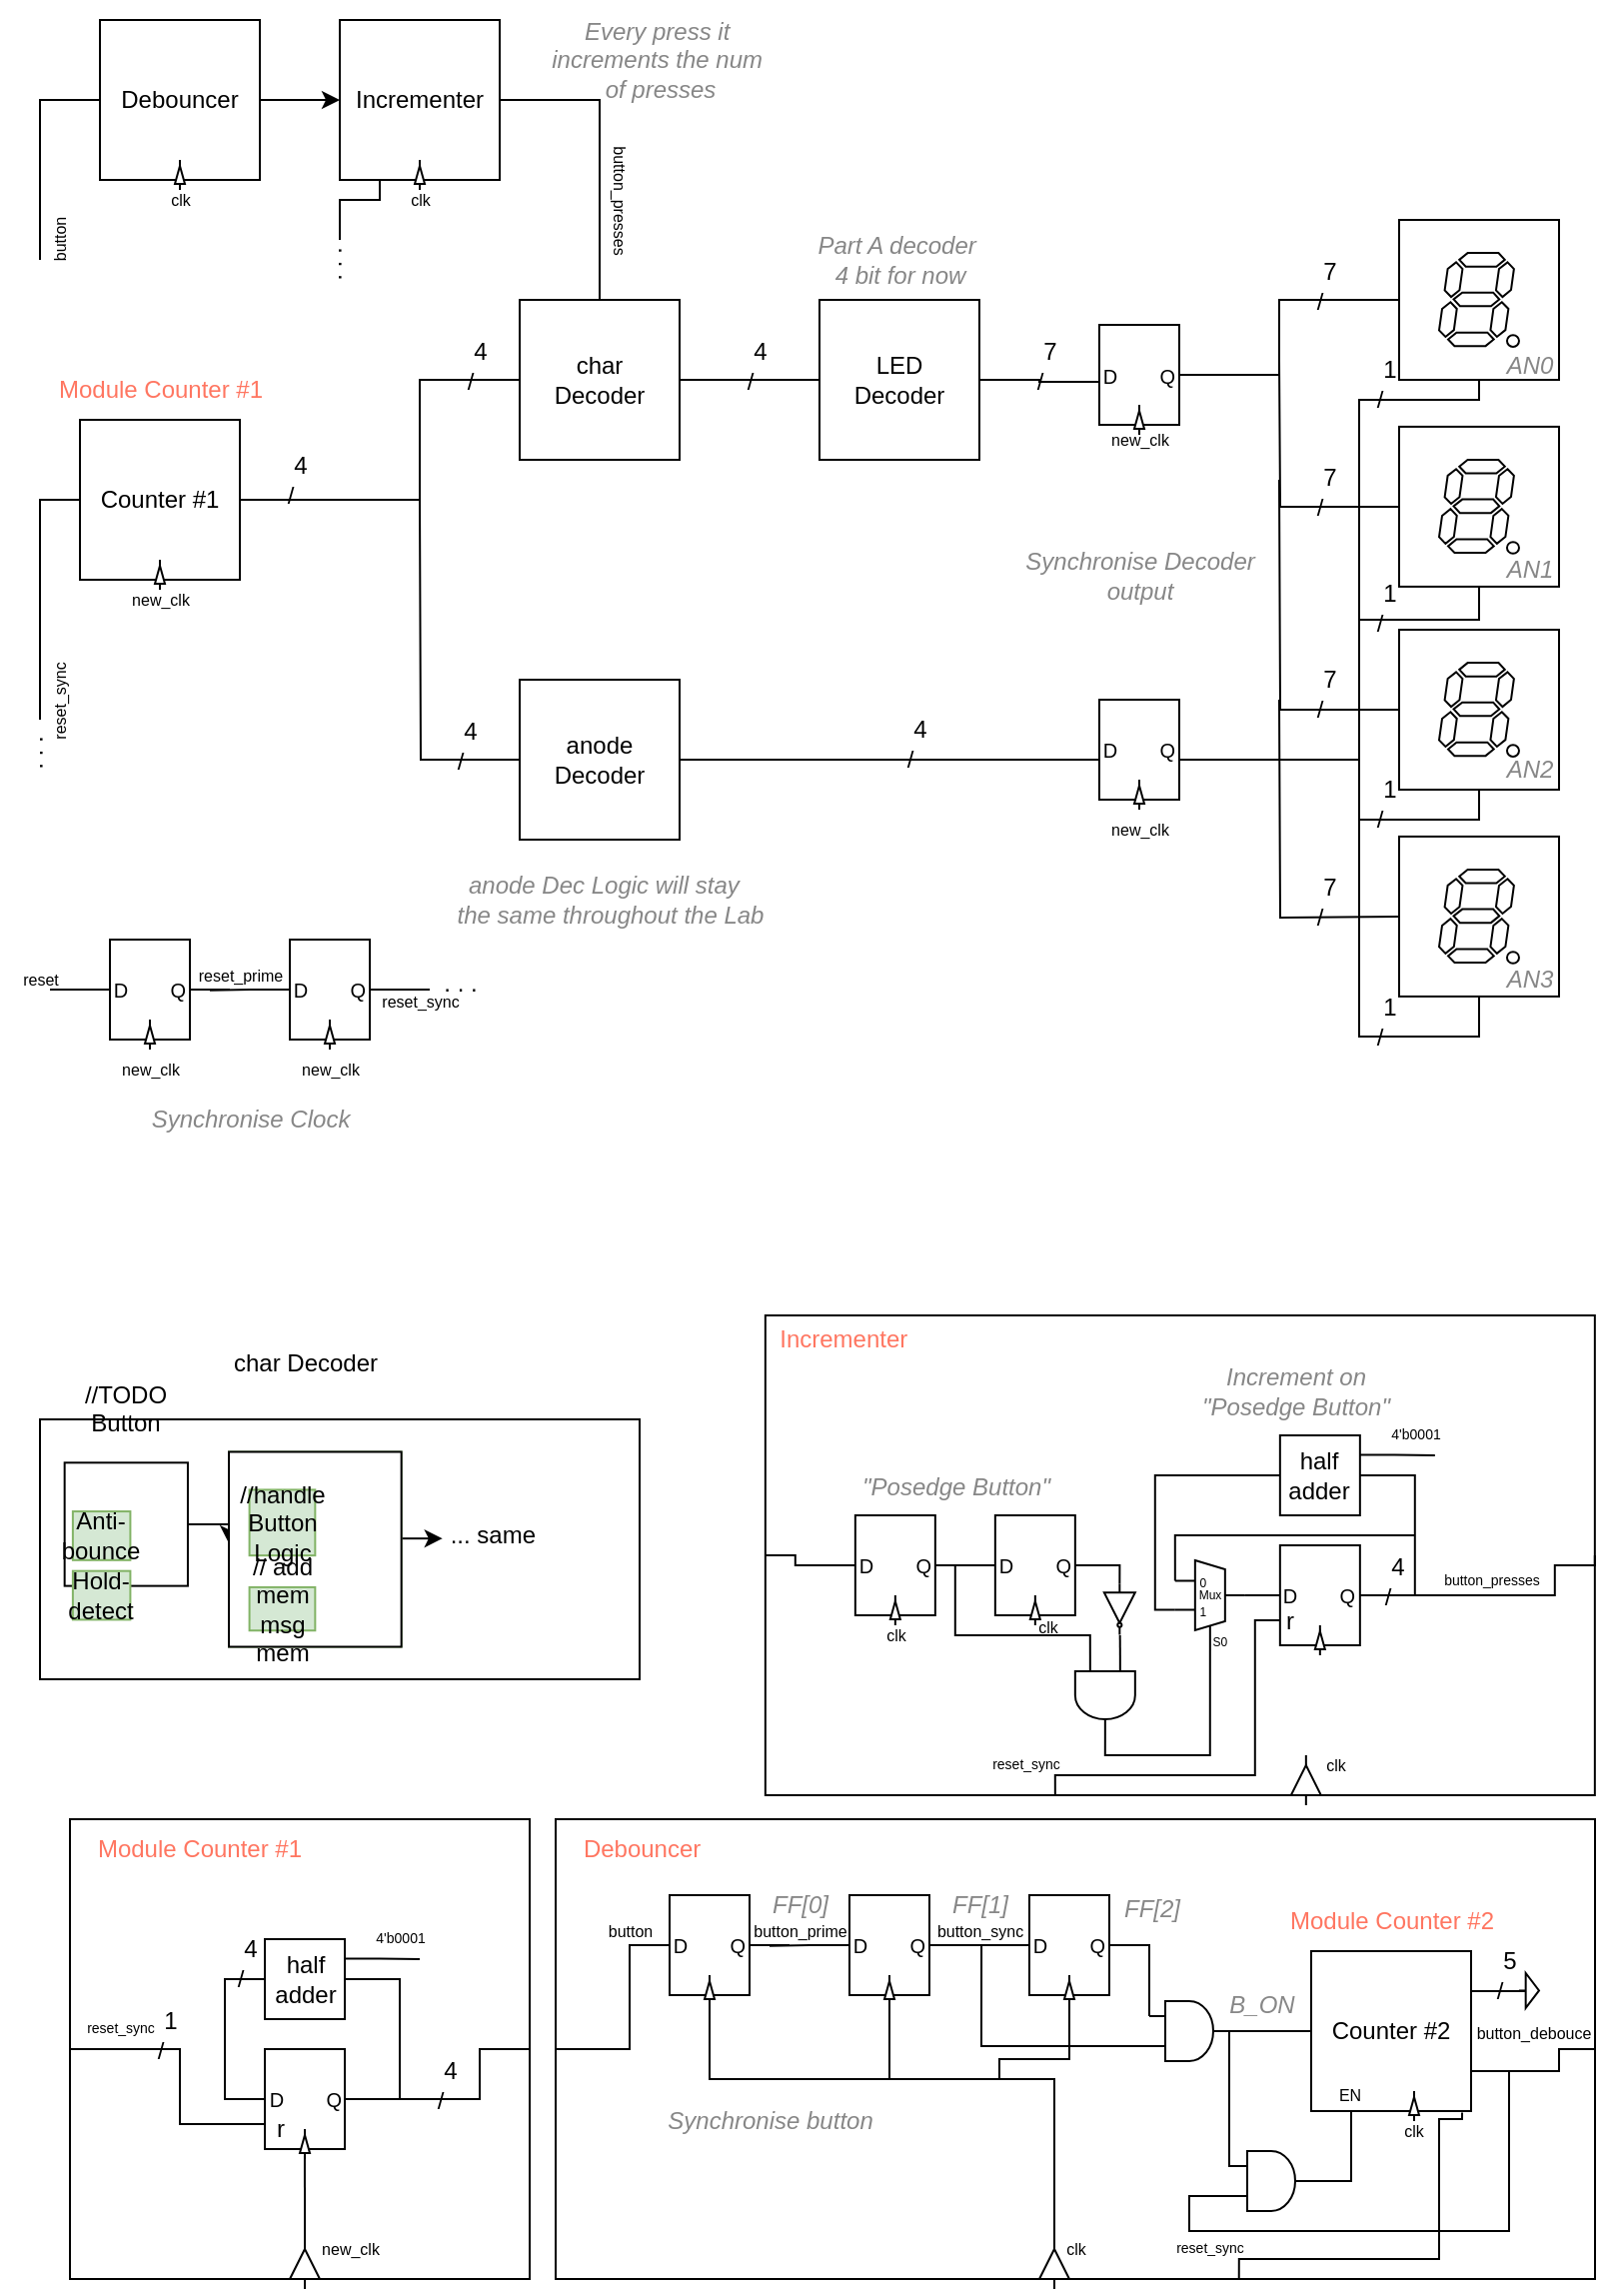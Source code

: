 <mxfile version="24.7.17">
  <diagram name="Σελίδα-1" id="qbzgmHOInSNb4eMY_Fp2">
    <mxGraphModel dx="332" dy="118" grid="1" gridSize="10" guides="1" tooltips="1" connect="1" arrows="1" fold="1" page="1" pageScale="1" pageWidth="827" pageHeight="1169" math="0" shadow="0">
      <root>
        <mxCell id="0" />
        <mxCell id="1" parent="0" />
        <mxCell id="pVU6B8DjynMSReq9NZzx-178" value="&lt;font color=&quot;#ff7661&quot;&gt;Incrementer&amp;nbsp; &amp;nbsp; &amp;nbsp; &amp;nbsp; &amp;nbsp; &amp;nbsp; &amp;nbsp; &amp;nbsp; &amp;nbsp; &amp;nbsp; &amp;nbsp; &amp;nbsp; &amp;nbsp; &amp;nbsp; &amp;nbsp; &amp;nbsp; &amp;nbsp; &amp;nbsp; &amp;nbsp; &amp;nbsp; &amp;nbsp; &amp;nbsp; &amp;nbsp; &amp;nbsp; &amp;nbsp; &amp;nbsp; &amp;nbsp; &amp;nbsp; &amp;nbsp; &amp;nbsp; &amp;nbsp; &amp;nbsp; &amp;nbsp; &amp;nbsp; &amp;nbsp; &amp;nbsp; &amp;nbsp; &amp;nbsp; &amp;nbsp; &amp;nbsp; &amp;nbsp; &amp;nbsp; &amp;nbsp; &amp;nbsp; &amp;nbsp; &amp;nbsp; &amp;nbsp; &amp;nbsp; &amp;nbsp; &amp;nbsp; &amp;nbsp;&lt;/font&gt;&lt;div&gt;&lt;font color=&quot;#ff7661&quot;&gt;&lt;br&gt;&lt;/font&gt;&lt;div&gt;&lt;font color=&quot;#ff7661&quot;&gt;&lt;br&gt;&lt;/font&gt;&lt;/div&gt;&lt;div&gt;&lt;font color=&quot;#ff7661&quot;&gt;&lt;br&gt;&lt;/font&gt;&lt;/div&gt;&lt;div&gt;&lt;font color=&quot;#ff7661&quot;&gt;&lt;br&gt;&lt;/font&gt;&lt;/div&gt;&lt;div&gt;&lt;font color=&quot;#ff7661&quot;&gt;&lt;br&gt;&lt;/font&gt;&lt;/div&gt;&lt;div&gt;&lt;font color=&quot;#ff7661&quot;&gt;&lt;br&gt;&lt;/font&gt;&lt;/div&gt;&lt;div&gt;&lt;font color=&quot;#ff7661&quot;&gt;&lt;br&gt;&lt;/font&gt;&lt;/div&gt;&lt;div&gt;&lt;font color=&quot;#ff7661&quot;&gt;&lt;br&gt;&lt;/font&gt;&lt;/div&gt;&lt;div&gt;&lt;font color=&quot;#ff7661&quot;&gt;&lt;br&gt;&lt;/font&gt;&lt;/div&gt;&lt;div&gt;&lt;font color=&quot;#ff7661&quot;&gt;&lt;br&gt;&lt;/font&gt;&lt;/div&gt;&lt;div&gt;&lt;font color=&quot;#ff7661&quot;&gt;&lt;br&gt;&lt;/font&gt;&lt;/div&gt;&lt;div&gt;&lt;font color=&quot;#ff7661&quot;&gt;&lt;br&gt;&lt;/font&gt;&lt;/div&gt;&lt;div&gt;&lt;font color=&quot;#ff7661&quot;&gt;&lt;br&gt;&lt;/font&gt;&lt;/div&gt;&lt;div&gt;&lt;font color=&quot;#ff7661&quot;&gt;&lt;br&gt;&lt;/font&gt;&lt;/div&gt;&lt;div&gt;&lt;font color=&quot;#ff7661&quot;&gt;&lt;br&gt;&lt;/font&gt;&lt;/div&gt;&lt;/div&gt;" style="rounded=0;whiteSpace=wrap;html=1;" parent="1" vertex="1">
          <mxGeometry x="382.92" y="658" width="415" height="240" as="geometry" />
        </mxCell>
        <mxCell id="pVU6B8DjynMSReq9NZzx-181" style="edgeStyle=orthogonalEdgeStyle;rounded=0;orthogonalLoop=1;jettySize=auto;html=1;exitX=1;exitY=0.5;exitDx=0;exitDy=0;endArrow=none;endFill=0;" parent="1" source="pVU6B8DjynMSReq9NZzx-178" edge="1">
          <mxGeometry relative="1" as="geometry">
            <mxPoint x="707.92" y="798" as="targetPoint" />
            <Array as="points">
              <mxPoint x="777.92" y="783" />
              <mxPoint x="777.92" y="798" />
            </Array>
          </mxGeometry>
        </mxCell>
        <mxCell id="pVU6B8DjynMSReq9NZzx-182" style="edgeStyle=orthogonalEdgeStyle;rounded=0;orthogonalLoop=1;jettySize=auto;html=1;exitX=0;exitY=0.5;exitDx=0;exitDy=0;entryX=0;entryY=0.5;entryDx=0;entryDy=0;endArrow=none;endFill=0;" parent="1" source="pVU6B8DjynMSReq9NZzx-178" target="pVU6B8DjynMSReq9NZzx-150" edge="1">
          <mxGeometry relative="1" as="geometry">
            <Array as="points">
              <mxPoint x="397.92" y="778" />
              <mxPoint x="397.92" y="783" />
            </Array>
          </mxGeometry>
        </mxCell>
        <mxCell id="pVU6B8DjynMSReq9NZzx-8" value="&lt;div&gt;&lt;br&gt;&lt;/div&gt;&lt;font color=&quot;#ff7661&quot;&gt;&amp;nbsp; &amp;nbsp;Module Counter #1&amp;nbsp; &amp;nbsp; &amp;nbsp; &amp;nbsp; &amp;nbsp; &amp;nbsp; &amp;nbsp; &amp;nbsp; &amp;nbsp; &amp;nbsp; &amp;nbsp; &amp;nbsp; &amp;nbsp; &amp;nbsp; &amp;nbsp; &amp;nbsp; &amp;nbsp; &amp;nbsp; &amp;nbsp; &amp;nbsp; &amp;nbsp; &amp;nbsp; &amp;nbsp; &amp;nbsp; &amp;nbsp; &amp;nbsp;&lt;/font&gt;&lt;div&gt;&lt;br&gt;&lt;/div&gt;&lt;div&gt;&lt;br&gt;&lt;/div&gt;&lt;div&gt;&lt;br&gt;&lt;/div&gt;&lt;div&gt;&lt;br&gt;&lt;/div&gt;&lt;div&gt;&lt;br&gt;&lt;/div&gt;&lt;div&gt;&lt;br&gt;&lt;/div&gt;&lt;div&gt;&lt;br&gt;&lt;/div&gt;&lt;div&gt;&lt;br&gt;&lt;/div&gt;&lt;div&gt;&lt;br&gt;&lt;/div&gt;&lt;div&gt;&lt;br&gt;&lt;/div&gt;&lt;div&gt;&lt;br&gt;&lt;/div&gt;&lt;div&gt;&lt;br&gt;&lt;/div&gt;&lt;div&gt;&lt;br&gt;&lt;/div&gt;&lt;div&gt;&lt;br&gt;&lt;/div&gt;" style="whiteSpace=wrap;html=1;aspect=fixed;" parent="1" vertex="1">
          <mxGeometry x="35" y="910" width="230" height="230" as="geometry" />
        </mxCell>
        <mxCell id="wYi5QQP4cXFv1H6Gll4Q-78" style="edgeStyle=orthogonalEdgeStyle;rounded=0;orthogonalLoop=1;jettySize=auto;html=1;exitX=1;exitY=0.5;exitDx=0;exitDy=0;entryX=0;entryY=0.5;entryDx=0;entryDy=0;endArrow=none;endFill=0;" parent="1" source="wYi5QQP4cXFv1H6Gll4Q-1" target="wYi5QQP4cXFv1H6Gll4Q-29" edge="1">
          <mxGeometry relative="1" as="geometry">
            <Array as="points">
              <mxPoint x="210" y="250" />
              <mxPoint x="210" y="190" />
            </Array>
          </mxGeometry>
        </mxCell>
        <mxCell id="pVU6B8DjynMSReq9NZzx-55" style="edgeStyle=orthogonalEdgeStyle;rounded=0;orthogonalLoop=1;jettySize=auto;html=1;exitX=0;exitY=0.5;exitDx=0;exitDy=0;endArrow=none;endFill=0;" parent="1" source="wYi5QQP4cXFv1H6Gll4Q-1" edge="1">
          <mxGeometry relative="1" as="geometry">
            <mxPoint x="20" y="360" as="targetPoint" />
          </mxGeometry>
        </mxCell>
        <mxCell id="wYi5QQP4cXFv1H6Gll4Q-1" value="Counter #1" style="rounded=0;whiteSpace=wrap;html=1;" parent="1" vertex="1">
          <mxGeometry x="40" y="210" width="80" height="80" as="geometry" />
        </mxCell>
        <mxCell id="wYi5QQP4cXFv1H6Gll4Q-12" value="reset_sync" style="text;html=1;align=center;verticalAlign=middle;resizable=0;points=[];autosize=1;strokeColor=none;fillColor=none;fontSize=7;" parent="1" vertex="1">
          <mxGeometry x="30" y="1005" width="60" height="20" as="geometry" />
        </mxCell>
        <mxCell id="wYi5QQP4cXFv1H6Gll4Q-26" value="new_clk" style="text;html=1;align=center;verticalAlign=middle;resizable=0;points=[];autosize=1;strokeColor=none;fillColor=none;fontSize=8;" parent="1" vertex="1">
          <mxGeometry x="55" y="290" width="50" height="20" as="geometry" />
        </mxCell>
        <mxCell id="wYi5QQP4cXFv1H6Gll4Q-79" style="edgeStyle=orthogonalEdgeStyle;rounded=0;orthogonalLoop=1;jettySize=auto;html=1;exitX=1;exitY=0.5;exitDx=0;exitDy=0;entryX=0;entryY=0.5;entryDx=0;entryDy=0;endArrow=none;endFill=0;" parent="1" source="wYi5QQP4cXFv1H6Gll4Q-29" target="wYi5QQP4cXFv1H6Gll4Q-31" edge="1">
          <mxGeometry relative="1" as="geometry" />
        </mxCell>
        <mxCell id="wYi5QQP4cXFv1H6Gll4Q-29" value="char&lt;br&gt;Decoder" style="rounded=0;whiteSpace=wrap;html=1;" parent="1" vertex="1">
          <mxGeometry x="260" y="150" width="80" height="80" as="geometry" />
        </mxCell>
        <mxCell id="wYi5QQP4cXFv1H6Gll4Q-92" style="edgeStyle=orthogonalEdgeStyle;rounded=0;orthogonalLoop=1;jettySize=auto;html=1;exitX=0;exitY=0.5;exitDx=0;exitDy=0;endArrow=none;endFill=0;" parent="1" source="wYi5QQP4cXFv1H6Gll4Q-30" edge="1">
          <mxGeometry relative="1" as="geometry">
            <mxPoint x="210" y="250" as="targetPoint" />
          </mxGeometry>
        </mxCell>
        <mxCell id="wYi5QQP4cXFv1H6Gll4Q-94" style="edgeStyle=orthogonalEdgeStyle;rounded=0;orthogonalLoop=1;jettySize=auto;html=1;exitX=1;exitY=0.5;exitDx=0;exitDy=0;endArrow=none;endFill=0;" parent="1" edge="1">
          <mxGeometry relative="1" as="geometry">
            <mxPoint x="680" y="380" as="targetPoint" />
            <mxPoint x="340" y="380" as="sourcePoint" />
          </mxGeometry>
        </mxCell>
        <mxCell id="wYi5QQP4cXFv1H6Gll4Q-30" value="anode&lt;br&gt;Decoder" style="rounded=0;whiteSpace=wrap;html=1;" parent="1" vertex="1">
          <mxGeometry x="260" y="340" width="80" height="80" as="geometry" />
        </mxCell>
        <mxCell id="wYi5QQP4cXFv1H6Gll4Q-31" value="LED&lt;br&gt;Decoder" style="rounded=0;whiteSpace=wrap;html=1;" parent="1" vertex="1">
          <mxGeometry x="410" y="150" width="80" height="80" as="geometry" />
        </mxCell>
        <mxCell id="wYi5QQP4cXFv1H6Gll4Q-63" value="" style="group" parent="1" vertex="1" connectable="0">
          <mxGeometry x="700" y="110" width="90" height="395" as="geometry" />
        </mxCell>
        <mxCell id="wYi5QQP4cXFv1H6Gll4Q-96" style="edgeStyle=orthogonalEdgeStyle;rounded=0;orthogonalLoop=1;jettySize=auto;html=1;exitX=0.5;exitY=1;exitDx=0;exitDy=0;endArrow=none;endFill=0;" parent="wYi5QQP4cXFv1H6Gll4Q-63" source="wYi5QQP4cXFv1H6Gll4Q-42" edge="1">
          <mxGeometry relative="1" as="geometry">
            <mxPoint x="-20" y="270" as="targetPoint" />
            <Array as="points">
              <mxPoint x="40" y="90" />
              <mxPoint x="-20" y="90" />
            </Array>
          </mxGeometry>
        </mxCell>
        <mxCell id="wYi5QQP4cXFv1H6Gll4Q-42" value="" style="whiteSpace=wrap;html=1;aspect=fixed;" parent="wYi5QQP4cXFv1H6Gll4Q-63" vertex="1">
          <mxGeometry width="80" height="80" as="geometry" />
        </mxCell>
        <mxCell id="wYi5QQP4cXFv1H6Gll4Q-38" value="" style="verticalLabelPosition=bottom;shadow=0;dashed=0;align=center;html=1;verticalAlign=top;shape=mxgraph.electrical.opto_electronics.7_segment_display_with_dp;pointerEvents=1;" parent="wYi5QQP4cXFv1H6Gll4Q-63" vertex="1">
          <mxGeometry x="20" y="16.55" width="40" height="46.9" as="geometry" />
        </mxCell>
        <mxCell id="wYi5QQP4cXFv1H6Gll4Q-86" style="edgeStyle=orthogonalEdgeStyle;rounded=0;orthogonalLoop=1;jettySize=auto;html=1;exitX=0;exitY=0.5;exitDx=0;exitDy=0;endArrow=none;endFill=0;" parent="wYi5QQP4cXFv1H6Gll4Q-63" source="wYi5QQP4cXFv1H6Gll4Q-45" edge="1">
          <mxGeometry relative="1" as="geometry">
            <mxPoint x="-60" y="70" as="targetPoint" />
          </mxGeometry>
        </mxCell>
        <mxCell id="wYi5QQP4cXFv1H6Gll4Q-97" style="edgeStyle=orthogonalEdgeStyle;rounded=0;orthogonalLoop=1;jettySize=auto;html=1;exitX=0.5;exitY=1;exitDx=0;exitDy=0;endArrow=none;endFill=0;" parent="wYi5QQP4cXFv1H6Gll4Q-63" source="wYi5QQP4cXFv1H6Gll4Q-45" edge="1">
          <mxGeometry relative="1" as="geometry">
            <mxPoint x="-20" y="200" as="targetPoint" />
            <Array as="points">
              <mxPoint x="40" y="200" />
            </Array>
          </mxGeometry>
        </mxCell>
        <mxCell id="wYi5QQP4cXFv1H6Gll4Q-45" value="" style="whiteSpace=wrap;html=1;aspect=fixed;" parent="wYi5QQP4cXFv1H6Gll4Q-63" vertex="1">
          <mxGeometry y="103.45" width="80" height="80" as="geometry" />
        </mxCell>
        <mxCell id="wYi5QQP4cXFv1H6Gll4Q-46" value="" style="verticalLabelPosition=bottom;shadow=0;dashed=0;align=center;html=1;verticalAlign=top;shape=mxgraph.electrical.opto_electronics.7_segment_display_with_dp;pointerEvents=1;" parent="wYi5QQP4cXFv1H6Gll4Q-63" vertex="1">
          <mxGeometry x="20" y="120" width="40" height="46.9" as="geometry" />
        </mxCell>
        <mxCell id="wYi5QQP4cXFv1H6Gll4Q-87" style="edgeStyle=orthogonalEdgeStyle;rounded=0;orthogonalLoop=1;jettySize=auto;html=1;exitX=0;exitY=0.5;exitDx=0;exitDy=0;endArrow=none;endFill=0;" parent="wYi5QQP4cXFv1H6Gll4Q-63" source="wYi5QQP4cXFv1H6Gll4Q-47" edge="1">
          <mxGeometry relative="1" as="geometry">
            <mxPoint x="-60" y="130" as="targetPoint" />
          </mxGeometry>
        </mxCell>
        <mxCell id="wYi5QQP4cXFv1H6Gll4Q-95" style="edgeStyle=orthogonalEdgeStyle;rounded=0;orthogonalLoop=1;jettySize=auto;html=1;exitX=0.5;exitY=1;exitDx=0;exitDy=0;endArrow=none;endFill=0;" parent="wYi5QQP4cXFv1H6Gll4Q-63" source="wYi5QQP4cXFv1H6Gll4Q-47" edge="1">
          <mxGeometry relative="1" as="geometry">
            <mxPoint x="-30" y="270" as="targetPoint" />
            <Array as="points">
              <mxPoint x="40" y="300" />
              <mxPoint x="-20" y="300" />
              <mxPoint x="-20" y="270" />
            </Array>
          </mxGeometry>
        </mxCell>
        <mxCell id="wYi5QQP4cXFv1H6Gll4Q-47" value="" style="whiteSpace=wrap;html=1;aspect=fixed;" parent="wYi5QQP4cXFv1H6Gll4Q-63" vertex="1">
          <mxGeometry y="205" width="80" height="80" as="geometry" />
        </mxCell>
        <mxCell id="wYi5QQP4cXFv1H6Gll4Q-48" value="" style="verticalLabelPosition=bottom;shadow=0;dashed=0;align=center;html=1;verticalAlign=top;shape=mxgraph.electrical.opto_electronics.7_segment_display_with_dp;pointerEvents=1;" parent="wYi5QQP4cXFv1H6Gll4Q-63" vertex="1">
          <mxGeometry x="20" y="221.55" width="40" height="46.9" as="geometry" />
        </mxCell>
        <mxCell id="wYi5QQP4cXFv1H6Gll4Q-88" style="edgeStyle=orthogonalEdgeStyle;rounded=0;orthogonalLoop=1;jettySize=auto;html=1;exitX=0;exitY=0.5;exitDx=0;exitDy=0;endArrow=none;endFill=0;" parent="wYi5QQP4cXFv1H6Gll4Q-63" edge="1">
          <mxGeometry relative="1" as="geometry">
            <mxPoint x="-60" y="240" as="targetPoint" />
            <mxPoint y="348.45" as="sourcePoint" />
          </mxGeometry>
        </mxCell>
        <mxCell id="wYi5QQP4cXFv1H6Gll4Q-98" style="edgeStyle=orthogonalEdgeStyle;rounded=0;orthogonalLoop=1;jettySize=auto;html=1;exitX=0.5;exitY=1;exitDx=0;exitDy=0;endArrow=none;endFill=0;" parent="wYi5QQP4cXFv1H6Gll4Q-63" source="wYi5QQP4cXFv1H6Gll4Q-49" edge="1">
          <mxGeometry relative="1" as="geometry">
            <mxPoint x="-20" y="300" as="targetPoint" />
          </mxGeometry>
        </mxCell>
        <mxCell id="wYi5QQP4cXFv1H6Gll4Q-49" value="" style="whiteSpace=wrap;html=1;aspect=fixed;" parent="wYi5QQP4cXFv1H6Gll4Q-63" vertex="1">
          <mxGeometry y="308.45" width="80" height="80" as="geometry" />
        </mxCell>
        <mxCell id="wYi5QQP4cXFv1H6Gll4Q-50" value="" style="verticalLabelPosition=bottom;shadow=0;dashed=0;align=center;html=1;verticalAlign=top;shape=mxgraph.electrical.opto_electronics.7_segment_display_with_dp;pointerEvents=1;" parent="wYi5QQP4cXFv1H6Gll4Q-63" vertex="1">
          <mxGeometry x="20" y="325" width="40" height="46.9" as="geometry" />
        </mxCell>
        <mxCell id="wYi5QQP4cXFv1H6Gll4Q-138" value="&lt;font color=&quot;#878787&quot;&gt;&lt;i&gt;AN1&lt;/i&gt;&lt;/font&gt;" style="text;html=1;align=center;verticalAlign=middle;resizable=0;points=[];autosize=1;strokeColor=none;fillColor=none;" parent="wYi5QQP4cXFv1H6Gll4Q-63" vertex="1">
          <mxGeometry x="40" y="160" width="50" height="30" as="geometry" />
        </mxCell>
        <mxCell id="wYi5QQP4cXFv1H6Gll4Q-139" value="&lt;font color=&quot;#878787&quot;&gt;&lt;i&gt;AN2&lt;/i&gt;&lt;/font&gt;" style="text;html=1;align=center;verticalAlign=middle;resizable=0;points=[];autosize=1;strokeColor=none;fillColor=none;" parent="wYi5QQP4cXFv1H6Gll4Q-63" vertex="1">
          <mxGeometry x="40" y="260" width="50" height="30" as="geometry" />
        </mxCell>
        <mxCell id="wYi5QQP4cXFv1H6Gll4Q-140" value="&lt;font color=&quot;#878787&quot;&gt;&lt;i&gt;AN3&lt;/i&gt;&lt;/font&gt;" style="text;html=1;align=center;verticalAlign=middle;resizable=0;points=[];autosize=1;strokeColor=none;fillColor=none;" parent="wYi5QQP4cXFv1H6Gll4Q-63" vertex="1">
          <mxGeometry x="40" y="365" width="50" height="30" as="geometry" />
        </mxCell>
        <mxCell id="wYi5QQP4cXFv1H6Gll4Q-85" style="edgeStyle=orthogonalEdgeStyle;rounded=0;orthogonalLoop=1;jettySize=auto;html=1;exitX=0;exitY=0.5;exitDx=0;exitDy=0;entryX=1;entryY=0.5;entryDx=0;entryDy=0;endArrow=none;endFill=0;" parent="1" source="wYi5QQP4cXFv1H6Gll4Q-42" target="wYi5QQP4cXFv1H6Gll4Q-60" edge="1">
          <mxGeometry relative="1" as="geometry">
            <Array as="points">
              <mxPoint x="640" y="150" />
              <mxPoint x="640" y="187" />
            </Array>
          </mxGeometry>
        </mxCell>
        <mxCell id="wYi5QQP4cXFv1H6Gll4Q-102" value="" style="verticalLabelPosition=bottom;shadow=0;dashed=0;align=center;html=1;verticalAlign=top;shape=mxgraph.electrical.logic_gates.buffer2;direction=north;movable=1;resizable=1;rotatable=1;deletable=1;editable=1;locked=0;connectable=1;" parent="1" vertex="1">
          <mxGeometry x="77.5" y="280" width="5" height="15" as="geometry" />
        </mxCell>
        <mxCell id="wYi5QQP4cXFv1H6Gll4Q-107" value="" style="group" parent="1" vertex="1" connectable="0">
          <mxGeometry x="550" y="162.5" width="40" height="55" as="geometry" />
        </mxCell>
        <mxCell id="wYi5QQP4cXFv1H6Gll4Q-60" value="&lt;font style=&quot;font-size: 10px;&quot;&gt;D&lt;/font&gt;&lt;font style=&quot;&quot;&gt;&lt;span style=&quot;font-size: 11px;&quot;&gt;&amp;nbsp; &amp;nbsp; &amp;nbsp; &lt;/span&gt;&lt;font style=&quot;font-size: 10px;&quot;&gt;&amp;nbsp;Q&lt;/font&gt;&lt;/font&gt;" style="rounded=0;whiteSpace=wrap;html=1;movable=1;resizable=1;rotatable=1;deletable=1;editable=1;locked=0;connectable=1;" parent="wYi5QQP4cXFv1H6Gll4Q-107" vertex="1">
          <mxGeometry width="40" height="50" as="geometry" />
        </mxCell>
        <mxCell id="wYi5QQP4cXFv1H6Gll4Q-61" value="" style="verticalLabelPosition=bottom;shadow=0;dashed=0;align=center;html=1;verticalAlign=top;shape=mxgraph.electrical.logic_gates.buffer2;direction=north;movable=1;resizable=1;rotatable=1;deletable=1;editable=1;locked=0;connectable=1;" parent="wYi5QQP4cXFv1H6Gll4Q-107" vertex="1">
          <mxGeometry x="17.5" y="40" width="5" height="15" as="geometry" />
        </mxCell>
        <mxCell id="wYi5QQP4cXFv1H6Gll4Q-111" style="edgeStyle=orthogonalEdgeStyle;rounded=0;orthogonalLoop=1;jettySize=auto;html=1;exitX=1;exitY=0.5;exitDx=0;exitDy=0;entryX=0.009;entryY=0.569;entryDx=0;entryDy=0;entryPerimeter=0;endArrow=none;endFill=0;" parent="1" source="wYi5QQP4cXFv1H6Gll4Q-31" target="wYi5QQP4cXFv1H6Gll4Q-60" edge="1">
          <mxGeometry relative="1" as="geometry" />
        </mxCell>
        <mxCell id="wYi5QQP4cXFv1H6Gll4Q-112" value="new_clk" style="text;html=1;align=center;verticalAlign=middle;resizable=0;points=[];autosize=1;strokeColor=none;fillColor=none;fontSize=8;" parent="1" vertex="1">
          <mxGeometry x="545" y="210" width="50" height="20" as="geometry" />
        </mxCell>
        <mxCell id="wYi5QQP4cXFv1H6Gll4Q-114" value="&lt;font color=&quot;#878787&quot;&gt;&lt;i&gt;Part A decoder&amp;nbsp;&lt;/i&gt;&lt;/font&gt;&lt;div&gt;&lt;font color=&quot;#878787&quot;&gt;&lt;i&gt;4 bit for now&lt;/i&gt;&lt;/font&gt;&lt;/div&gt;" style="text;html=1;align=center;verticalAlign=middle;resizable=0;points=[];autosize=1;strokeColor=none;fillColor=none;" parent="1" vertex="1">
          <mxGeometry x="395" y="110" width="110" height="40" as="geometry" />
        </mxCell>
        <mxCell id="wYi5QQP4cXFv1H6Gll4Q-115" value="&lt;div&gt;&amp;nbsp; &amp;nbsp;4&lt;/div&gt;/" style="text;html=1;align=center;verticalAlign=middle;resizable=0;points=[];autosize=1;strokeColor=none;fillColor=none;" parent="1" vertex="1">
          <mxGeometry x="215" y="162.5" width="40" height="40" as="geometry" />
        </mxCell>
        <mxCell id="wYi5QQP4cXFv1H6Gll4Q-121" value="&lt;div&gt;&amp;nbsp; &amp;nbsp;4&lt;/div&gt;/" style="text;html=1;align=center;verticalAlign=middle;resizable=0;points=[];autosize=1;strokeColor=none;fillColor=none;" parent="1" vertex="1">
          <mxGeometry x="355" y="162.5" width="40" height="40" as="geometry" />
        </mxCell>
        <mxCell id="wYi5QQP4cXFv1H6Gll4Q-122" value="&lt;div&gt;&amp;nbsp; &amp;nbsp;7&lt;/div&gt;/" style="text;html=1;align=center;verticalAlign=middle;resizable=0;points=[];autosize=1;strokeColor=none;fillColor=none;" parent="1" vertex="1">
          <mxGeometry x="500" y="162.5" width="40" height="40" as="geometry" />
        </mxCell>
        <mxCell id="wYi5QQP4cXFv1H6Gll4Q-123" value="&lt;div&gt;&amp;nbsp; &amp;nbsp;4&lt;/div&gt;/" style="text;html=1;align=center;verticalAlign=middle;resizable=0;points=[];autosize=1;strokeColor=none;fillColor=none;" parent="1" vertex="1">
          <mxGeometry x="435" y="352" width="40" height="40" as="geometry" />
        </mxCell>
        <mxCell id="wYi5QQP4cXFv1H6Gll4Q-126" value="&lt;div&gt;&amp;nbsp; &amp;nbsp;4&lt;/div&gt;/" style="text;html=1;align=center;verticalAlign=middle;resizable=0;points=[];autosize=1;strokeColor=none;fillColor=none;" parent="1" vertex="1">
          <mxGeometry x="210" y="353" width="40" height="40" as="geometry" />
        </mxCell>
        <mxCell id="wYi5QQP4cXFv1H6Gll4Q-127" value="&lt;div&gt;&amp;nbsp; &amp;nbsp;4&lt;/div&gt;/" style="text;html=1;align=center;verticalAlign=middle;resizable=0;points=[];autosize=1;strokeColor=none;fillColor=none;" parent="1" vertex="1">
          <mxGeometry x="125" y="220" width="40" height="40" as="geometry" />
        </mxCell>
        <mxCell id="wYi5QQP4cXFv1H6Gll4Q-128" value="&lt;div&gt;&amp;nbsp; &amp;nbsp;7&lt;/div&gt;/" style="text;html=1;align=center;verticalAlign=middle;resizable=0;points=[];autosize=1;strokeColor=none;fillColor=none;" parent="1" vertex="1">
          <mxGeometry x="640" y="225.5" width="40" height="40" as="geometry" />
        </mxCell>
        <mxCell id="wYi5QQP4cXFv1H6Gll4Q-129" value="&lt;div&gt;&amp;nbsp; &amp;nbsp;7&lt;/div&gt;/" style="text;html=1;align=center;verticalAlign=middle;resizable=0;points=[];autosize=1;strokeColor=none;fillColor=none;" parent="1" vertex="1">
          <mxGeometry x="640" y="122.5" width="40" height="40" as="geometry" />
        </mxCell>
        <mxCell id="wYi5QQP4cXFv1H6Gll4Q-131" value="&lt;div&gt;&amp;nbsp; &amp;nbsp;7&lt;/div&gt;/" style="text;html=1;align=center;verticalAlign=middle;resizable=0;points=[];autosize=1;strokeColor=none;fillColor=none;" parent="1" vertex="1">
          <mxGeometry x="640" y="327" width="40" height="40" as="geometry" />
        </mxCell>
        <mxCell id="wYi5QQP4cXFv1H6Gll4Q-132" value="&lt;div&gt;&amp;nbsp; &amp;nbsp;7&lt;/div&gt;/" style="text;html=1;align=center;verticalAlign=middle;resizable=0;points=[];autosize=1;strokeColor=none;fillColor=none;" parent="1" vertex="1">
          <mxGeometry x="640" y="431" width="40" height="40" as="geometry" />
        </mxCell>
        <mxCell id="wYi5QQP4cXFv1H6Gll4Q-133" value="&lt;div&gt;&amp;nbsp; &amp;nbsp;1&lt;/div&gt;/" style="text;html=1;align=center;verticalAlign=middle;resizable=0;points=[];autosize=1;strokeColor=none;fillColor=none;" parent="1" vertex="1">
          <mxGeometry x="670" y="172" width="40" height="40" as="geometry" />
        </mxCell>
        <mxCell id="wYi5QQP4cXFv1H6Gll4Q-134" value="&lt;div&gt;&amp;nbsp; &amp;nbsp;1&lt;/div&gt;/" style="text;html=1;align=center;verticalAlign=middle;resizable=0;points=[];autosize=1;strokeColor=none;fillColor=none;" parent="1" vertex="1">
          <mxGeometry x="670" y="284.23" width="40" height="40" as="geometry" />
        </mxCell>
        <mxCell id="wYi5QQP4cXFv1H6Gll4Q-135" value="&lt;div&gt;&amp;nbsp; &amp;nbsp;1&lt;/div&gt;/" style="text;html=1;align=center;verticalAlign=middle;resizable=0;points=[];autosize=1;strokeColor=none;fillColor=none;" parent="1" vertex="1">
          <mxGeometry x="670" y="382" width="40" height="40" as="geometry" />
        </mxCell>
        <mxCell id="wYi5QQP4cXFv1H6Gll4Q-136" value="&lt;div&gt;&amp;nbsp; &amp;nbsp;1&lt;/div&gt;/" style="text;html=1;align=center;verticalAlign=middle;resizable=0;points=[];autosize=1;strokeColor=none;fillColor=none;" parent="1" vertex="1">
          <mxGeometry x="670" y="491" width="40" height="40" as="geometry" />
        </mxCell>
        <mxCell id="wYi5QQP4cXFv1H6Gll4Q-137" value="&lt;font color=&quot;#878787&quot;&gt;&lt;i&gt;AN0&lt;/i&gt;&lt;/font&gt;" style="text;html=1;align=center;verticalAlign=middle;resizable=0;points=[];autosize=1;strokeColor=none;fillColor=none;" parent="1" vertex="1">
          <mxGeometry x="740" y="167.5" width="50" height="30" as="geometry" />
        </mxCell>
        <mxCell id="wYi5QQP4cXFv1H6Gll4Q-141" value="&lt;i&gt;&lt;font color=&quot;#878787&quot;&gt;anode Dec Logic will stay&amp;nbsp;&amp;nbsp;&lt;/font&gt;&lt;/i&gt;&lt;div&gt;&lt;i&gt;&lt;font color=&quot;#878787&quot;&gt;the same throughout the Lab&lt;/font&gt;&lt;/i&gt;&lt;/div&gt;" style="text;html=1;align=center;verticalAlign=middle;resizable=0;points=[];autosize=1;strokeColor=none;fillColor=none;" parent="1" vertex="1">
          <mxGeometry x="215" y="430" width="180" height="40" as="geometry" />
        </mxCell>
        <mxCell id="wYi5QQP4cXFv1H6Gll4Q-142" value="&lt;font color=&quot;#878787&quot;&gt;&lt;i&gt;Synchronise Decoder&lt;br&gt;output&lt;/i&gt;&lt;/font&gt;" style="text;html=1;align=center;verticalAlign=middle;resizable=0;points=[];autosize=1;strokeColor=none;fillColor=none;" parent="1" vertex="1">
          <mxGeometry x="500" y="267.5" width="140" height="40" as="geometry" />
        </mxCell>
        <mxCell id="wYi5QQP4cXFv1H6Gll4Q-143" value="" style="group" parent="1" vertex="1" connectable="0">
          <mxGeometry x="550" y="350" width="40" height="55" as="geometry" />
        </mxCell>
        <mxCell id="wYi5QQP4cXFv1H6Gll4Q-144" value="&lt;font style=&quot;font-size: 10px;&quot;&gt;D&lt;/font&gt;&lt;font style=&quot;&quot;&gt;&lt;span style=&quot;font-size: 11px;&quot;&gt;&amp;nbsp; &amp;nbsp; &amp;nbsp; &lt;/span&gt;&lt;font style=&quot;font-size: 10px;&quot;&gt;&amp;nbsp;Q&lt;/font&gt;&lt;/font&gt;" style="rounded=0;whiteSpace=wrap;html=1;movable=1;resizable=1;rotatable=1;deletable=1;editable=1;locked=0;connectable=1;" parent="wYi5QQP4cXFv1H6Gll4Q-143" vertex="1">
          <mxGeometry width="40" height="50" as="geometry" />
        </mxCell>
        <mxCell id="wYi5QQP4cXFv1H6Gll4Q-145" value="" style="verticalLabelPosition=bottom;shadow=0;dashed=0;align=center;html=1;verticalAlign=top;shape=mxgraph.electrical.logic_gates.buffer2;direction=north;movable=1;resizable=1;rotatable=1;deletable=1;editable=1;locked=0;connectable=1;" parent="wYi5QQP4cXFv1H6Gll4Q-143" vertex="1">
          <mxGeometry x="17.5" y="40" width="5" height="15" as="geometry" />
        </mxCell>
        <mxCell id="wYi5QQP4cXFv1H6Gll4Q-146" value="new_clk" style="text;html=1;align=center;verticalAlign=middle;resizable=0;points=[];autosize=1;strokeColor=none;fillColor=none;fontSize=8;" parent="1" vertex="1">
          <mxGeometry x="545" y="405" width="50" height="20" as="geometry" />
        </mxCell>
        <mxCell id="wYi5QQP4cXFv1H6Gll4Q-159" value="" style="group" parent="1" vertex="1" connectable="0">
          <mxGeometry x="55" y="470" width="40" height="55" as="geometry" />
        </mxCell>
        <mxCell id="wYi5QQP4cXFv1H6Gll4Q-162" style="edgeStyle=orthogonalEdgeStyle;rounded=0;orthogonalLoop=1;jettySize=auto;html=1;exitX=0;exitY=0.5;exitDx=0;exitDy=0;endArrow=none;endFill=0;" parent="wYi5QQP4cXFv1H6Gll4Q-159" source="wYi5QQP4cXFv1H6Gll4Q-160" edge="1">
          <mxGeometry relative="1" as="geometry">
            <mxPoint x="-30" y="25.333" as="targetPoint" />
          </mxGeometry>
        </mxCell>
        <mxCell id="wYi5QQP4cXFv1H6Gll4Q-163" style="edgeStyle=orthogonalEdgeStyle;rounded=0;orthogonalLoop=1;jettySize=auto;html=1;exitX=1;exitY=0.5;exitDx=0;exitDy=0;endArrow=none;endFill=0;" parent="wYi5QQP4cXFv1H6Gll4Q-159" source="wYi5QQP4cXFv1H6Gll4Q-160" edge="1">
          <mxGeometry relative="1" as="geometry">
            <mxPoint x="60" y="25.333" as="targetPoint" />
          </mxGeometry>
        </mxCell>
        <mxCell id="wYi5QQP4cXFv1H6Gll4Q-160" value="&lt;font style=&quot;font-size: 10px;&quot;&gt;D&lt;/font&gt;&lt;font style=&quot;&quot;&gt;&lt;span style=&quot;font-size: 11px;&quot;&gt;&amp;nbsp; &amp;nbsp; &amp;nbsp; &lt;/span&gt;&lt;font style=&quot;font-size: 10px;&quot;&gt;&amp;nbsp;Q&lt;/font&gt;&lt;/font&gt;" style="rounded=0;whiteSpace=wrap;html=1;movable=1;resizable=1;rotatable=1;deletable=1;editable=1;locked=0;connectable=1;" parent="wYi5QQP4cXFv1H6Gll4Q-159" vertex="1">
          <mxGeometry width="40" height="50" as="geometry" />
        </mxCell>
        <mxCell id="wYi5QQP4cXFv1H6Gll4Q-161" value="" style="verticalLabelPosition=bottom;shadow=0;dashed=0;align=center;html=1;verticalAlign=top;shape=mxgraph.electrical.logic_gates.buffer2;direction=north;movable=1;resizable=1;rotatable=1;deletable=1;editable=1;locked=0;connectable=1;" parent="wYi5QQP4cXFv1H6Gll4Q-159" vertex="1">
          <mxGeometry x="17.5" y="40" width="5" height="15" as="geometry" />
        </mxCell>
        <mxCell id="wYi5QQP4cXFv1H6Gll4Q-164" value="" style="group" parent="1" vertex="1" connectable="0">
          <mxGeometry x="135" y="470" width="40" height="55" as="geometry" />
        </mxCell>
        <mxCell id="wYi5QQP4cXFv1H6Gll4Q-165" style="edgeStyle=orthogonalEdgeStyle;rounded=0;orthogonalLoop=1;jettySize=auto;html=1;exitX=0;exitY=0.5;exitDx=0;exitDy=0;endArrow=none;endFill=0;" parent="wYi5QQP4cXFv1H6Gll4Q-164" source="wYi5QQP4cXFv1H6Gll4Q-167" edge="1">
          <mxGeometry relative="1" as="geometry">
            <mxPoint x="-30" y="25.333" as="targetPoint" />
          </mxGeometry>
        </mxCell>
        <mxCell id="wYi5QQP4cXFv1H6Gll4Q-166" style="edgeStyle=orthogonalEdgeStyle;rounded=0;orthogonalLoop=1;jettySize=auto;html=1;exitX=1;exitY=0.5;exitDx=0;exitDy=0;endArrow=none;endFill=0;" parent="wYi5QQP4cXFv1H6Gll4Q-164" source="wYi5QQP4cXFv1H6Gll4Q-167" edge="1">
          <mxGeometry relative="1" as="geometry">
            <mxPoint x="80" y="25" as="targetPoint" />
          </mxGeometry>
        </mxCell>
        <mxCell id="wYi5QQP4cXFv1H6Gll4Q-177" value="" style="group" parent="wYi5QQP4cXFv1H6Gll4Q-164" vertex="1" connectable="0">
          <mxGeometry width="40" height="55" as="geometry" />
        </mxCell>
        <mxCell id="wYi5QQP4cXFv1H6Gll4Q-167" value="&lt;font style=&quot;font-size: 10px;&quot;&gt;D&lt;/font&gt;&lt;font style=&quot;&quot;&gt;&lt;span style=&quot;font-size: 11px;&quot;&gt;&amp;nbsp; &amp;nbsp; &amp;nbsp; &lt;/span&gt;&lt;font style=&quot;font-size: 10px;&quot;&gt;&amp;nbsp;Q&lt;/font&gt;&lt;/font&gt;" style="rounded=0;whiteSpace=wrap;html=1;movable=1;resizable=1;rotatable=1;deletable=1;editable=1;locked=0;connectable=1;" parent="wYi5QQP4cXFv1H6Gll4Q-177" vertex="1">
          <mxGeometry x="10" width="40" height="50" as="geometry" />
        </mxCell>
        <mxCell id="wYi5QQP4cXFv1H6Gll4Q-168" value="" style="verticalLabelPosition=bottom;shadow=0;dashed=0;align=center;html=1;verticalAlign=top;shape=mxgraph.electrical.logic_gates.buffer2;direction=north;movable=1;resizable=1;rotatable=1;deletable=1;editable=1;locked=0;connectable=1;" parent="wYi5QQP4cXFv1H6Gll4Q-177" vertex="1">
          <mxGeometry x="27.5" y="40" width="5" height="15" as="geometry" />
        </mxCell>
        <mxCell id="wYi5QQP4cXFv1H6Gll4Q-169" value="new_clk" style="text;html=1;align=center;verticalAlign=middle;resizable=0;points=[];autosize=1;strokeColor=none;fillColor=none;fontSize=8;" parent="1" vertex="1">
          <mxGeometry x="50" y="525" width="50" height="20" as="geometry" />
        </mxCell>
        <mxCell id="wYi5QQP4cXFv1H6Gll4Q-170" value="new_clk" style="text;html=1;align=center;verticalAlign=middle;resizable=0;points=[];autosize=1;strokeColor=none;fillColor=none;fontSize=8;" parent="1" vertex="1">
          <mxGeometry x="140" y="525" width="50" height="20" as="geometry" />
        </mxCell>
        <mxCell id="wYi5QQP4cXFv1H6Gll4Q-175" value="reset" style="text;html=1;align=center;verticalAlign=middle;resizable=0;points=[];autosize=1;strokeColor=none;fillColor=none;fontSize=8;" parent="1" vertex="1">
          <mxGeometry y="480" width="40" height="20" as="geometry" />
        </mxCell>
        <mxCell id="wYi5QQP4cXFv1H6Gll4Q-176" value="reset_prime" style="text;html=1;align=center;verticalAlign=middle;resizable=0;points=[];autosize=1;strokeColor=none;fillColor=none;fontSize=8;" parent="1" vertex="1">
          <mxGeometry x="85" y="478" width="70" height="20" as="geometry" />
        </mxCell>
        <mxCell id="wYi5QQP4cXFv1H6Gll4Q-178" value="reset_sync" style="text;html=1;align=center;verticalAlign=middle;resizable=0;points=[];autosize=1;strokeColor=none;fillColor=none;fontSize=8;" parent="1" vertex="1">
          <mxGeometry x="180" y="491" width="60" height="20" as="geometry" />
        </mxCell>
        <mxCell id="pVU6B8DjynMSReq9NZzx-1" value="&lt;font color=&quot;#878787&quot;&gt;&lt;i&gt;Synchronise Clock&lt;br&gt;&lt;/i&gt;&lt;/font&gt;" style="text;html=1;align=center;verticalAlign=middle;resizable=0;points=[];autosize=1;strokeColor=none;fillColor=none;" parent="1" vertex="1">
          <mxGeometry x="65" y="545" width="120" height="30" as="geometry" />
        </mxCell>
        <mxCell id="pVU6B8DjynMSReq9NZzx-2" value="&lt;font color=&quot;#ff7661&quot;&gt;Module Counter #1&lt;/font&gt;" style="text;html=1;align=center;verticalAlign=middle;resizable=0;points=[];autosize=1;strokeColor=none;fillColor=none;" parent="1" vertex="1">
          <mxGeometry x="15" y="180" width="130" height="30" as="geometry" />
        </mxCell>
        <mxCell id="pVU6B8DjynMSReq9NZzx-46" style="edgeStyle=orthogonalEdgeStyle;rounded=0;orthogonalLoop=1;jettySize=auto;html=1;exitX=1;exitY=0.5;exitDx=0;exitDy=0;endArrow=none;endFill=0;" parent="1" source="pVU6B8DjynMSReq9NZzx-8" edge="1">
          <mxGeometry relative="1" as="geometry">
            <mxPoint x="200" y="1050.0" as="targetPoint" />
            <Array as="points">
              <mxPoint x="240" y="1025" />
              <mxPoint x="240" y="1050" />
            </Array>
          </mxGeometry>
        </mxCell>
        <mxCell id="pVU6B8DjynMSReq9NZzx-6" value="" style="verticalLabelPosition=bottom;shadow=0;dashed=0;align=center;html=1;verticalAlign=top;shape=mxgraph.electrical.logic_gates.buffer2;direction=north;movable=1;resizable=1;rotatable=1;deletable=1;editable=1;locked=0;connectable=1;" parent="1" vertex="1">
          <mxGeometry x="145" y="1120" width="15" height="25" as="geometry" />
        </mxCell>
        <mxCell id="pVU6B8DjynMSReq9NZzx-40" style="edgeStyle=orthogonalEdgeStyle;rounded=0;orthogonalLoop=1;jettySize=auto;html=1;exitX=0;exitY=0.5;exitDx=0;exitDy=0;entryX=0;entryY=0.5;entryDx=0;entryDy=0;endArrow=none;endFill=0;" parent="1" source="pVU6B8DjynMSReq9NZzx-11" target="pVU6B8DjynMSReq9NZzx-13" edge="1">
          <mxGeometry relative="1" as="geometry" />
        </mxCell>
        <mxCell id="pVU6B8DjynMSReq9NZzx-42" style="edgeStyle=orthogonalEdgeStyle;rounded=0;orthogonalLoop=1;jettySize=auto;html=1;exitX=1;exitY=0.5;exitDx=0;exitDy=0;entryX=1;entryY=0.5;entryDx=0;entryDy=0;endArrow=none;endFill=0;" parent="1" source="pVU6B8DjynMSReq9NZzx-11" target="pVU6B8DjynMSReq9NZzx-13" edge="1">
          <mxGeometry relative="1" as="geometry">
            <Array as="points">
              <mxPoint x="200" y="1050" />
              <mxPoint x="200" y="990" />
            </Array>
          </mxGeometry>
        </mxCell>
        <mxCell id="pVU6B8DjynMSReq9NZzx-11" value="&lt;font style=&quot;font-size: 10px;&quot;&gt;D&lt;/font&gt;&lt;font style=&quot;&quot;&gt;&lt;span style=&quot;font-size: 11px;&quot;&gt;&amp;nbsp; &amp;nbsp; &amp;nbsp; &lt;/span&gt;&lt;font style=&quot;font-size: 10px;&quot;&gt;&amp;nbsp;Q&lt;/font&gt;&lt;/font&gt;" style="rounded=0;whiteSpace=wrap;html=1;movable=1;resizable=1;rotatable=1;deletable=1;editable=1;locked=0;connectable=1;" parent="1" vertex="1">
          <mxGeometry x="132.5" y="1025" width="40" height="50" as="geometry" />
        </mxCell>
        <mxCell id="pVU6B8DjynMSReq9NZzx-12" value="" style="verticalLabelPosition=bottom;shadow=0;dashed=0;align=center;html=1;verticalAlign=top;shape=mxgraph.electrical.logic_gates.buffer2;direction=north;movable=1;resizable=1;rotatable=1;deletable=1;editable=1;locked=0;connectable=1;" parent="1" vertex="1">
          <mxGeometry x="150" y="1065" width="5" height="15" as="geometry" />
        </mxCell>
        <mxCell id="pVU6B8DjynMSReq9NZzx-26" style="edgeStyle=orthogonalEdgeStyle;rounded=0;orthogonalLoop=1;jettySize=auto;html=1;exitX=1;exitY=0.75;exitDx=0;exitDy=0;endArrow=none;endFill=0;" parent="1" edge="1">
          <mxGeometry relative="1" as="geometry">
            <mxPoint x="210" y="979.96" as="targetPoint" />
            <mxPoint x="172.5" y="979.76" as="sourcePoint" />
            <Array as="points">
              <mxPoint x="190" y="979.76" />
              <mxPoint x="190" y="979.76" />
            </Array>
          </mxGeometry>
        </mxCell>
        <mxCell id="pVU6B8DjynMSReq9NZzx-13" value="half&lt;br&gt;adder" style="whiteSpace=wrap;html=1;aspect=fixed;" parent="1" vertex="1">
          <mxGeometry x="132.5" y="970" width="40" height="40" as="geometry" />
        </mxCell>
        <mxCell id="pVU6B8DjynMSReq9NZzx-34" value="&lt;font style=&quot;font-size: 12px;&quot;&gt;r&lt;/font&gt;" style="text;html=1;align=center;verticalAlign=middle;resizable=0;points=[];autosize=1;strokeColor=none;fillColor=none;strokeWidth=7;" parent="1" vertex="1">
          <mxGeometry x="125" y="1050" width="30" height="30" as="geometry" />
        </mxCell>
        <mxCell id="pVU6B8DjynMSReq9NZzx-45" style="edgeStyle=orthogonalEdgeStyle;rounded=0;orthogonalLoop=1;jettySize=auto;html=1;exitX=1;exitY=0.5;exitDx=0;exitDy=0;entryX=0.916;entryY=0.943;entryDx=0;entryDy=0;entryPerimeter=0;endArrow=none;endFill=0;" parent="1" source="pVU6B8DjynMSReq9NZzx-6" target="pVU6B8DjynMSReq9NZzx-34" edge="1">
          <mxGeometry relative="1" as="geometry" />
        </mxCell>
        <mxCell id="pVU6B8DjynMSReq9NZzx-48" style="edgeStyle=orthogonalEdgeStyle;rounded=0;orthogonalLoop=1;jettySize=auto;html=1;exitX=0;exitY=0.5;exitDx=0;exitDy=0;entryX=0;entryY=0.75;entryDx=0;entryDy=0;endArrow=none;endFill=0;" parent="1" source="pVU6B8DjynMSReq9NZzx-8" target="pVU6B8DjynMSReq9NZzx-11" edge="1">
          <mxGeometry relative="1" as="geometry">
            <Array as="points">
              <mxPoint x="90" y="1025" />
              <mxPoint x="90" y="1063" />
            </Array>
          </mxGeometry>
        </mxCell>
        <mxCell id="pVU6B8DjynMSReq9NZzx-49" value="4&#39;b0001" style="text;html=1;align=center;verticalAlign=middle;resizable=0;points=[];autosize=1;strokeColor=none;fillColor=none;fontSize=7;" parent="1" vertex="1">
          <mxGeometry x="175" y="960" width="50" height="20" as="geometry" />
        </mxCell>
        <mxCell id="pVU6B8DjynMSReq9NZzx-50" value="&lt;div&gt;&amp;nbsp; &amp;nbsp;4&lt;/div&gt;/" style="text;html=1;align=center;verticalAlign=middle;resizable=0;points=[];autosize=1;strokeColor=none;fillColor=none;" parent="1" vertex="1">
          <mxGeometry x="200" y="1023" width="40" height="40" as="geometry" />
        </mxCell>
        <mxCell id="pVU6B8DjynMSReq9NZzx-51" value="&lt;div&gt;&amp;nbsp; &amp;nbsp;1&lt;/div&gt;/" style="text;html=1;align=center;verticalAlign=middle;resizable=0;points=[];autosize=1;strokeColor=none;fillColor=none;" parent="1" vertex="1">
          <mxGeometry x="60" y="998" width="40" height="40" as="geometry" />
        </mxCell>
        <mxCell id="pVU6B8DjynMSReq9NZzx-52" value="&lt;div&gt;&amp;nbsp; &amp;nbsp;4&lt;/div&gt;/" style="text;html=1;align=center;verticalAlign=middle;resizable=0;points=[];autosize=1;strokeColor=none;fillColor=none;" parent="1" vertex="1">
          <mxGeometry x="100" y="962" width="40" height="40" as="geometry" />
        </mxCell>
        <mxCell id="pVU6B8DjynMSReq9NZzx-53" value="new_clk" style="text;html=1;align=center;verticalAlign=middle;resizable=0;points=[];autosize=1;strokeColor=none;fillColor=none;fontSize=8;" parent="1" vertex="1">
          <mxGeometry x="150" y="1115" width="50" height="20" as="geometry" />
        </mxCell>
        <mxCell id="pVU6B8DjynMSReq9NZzx-56" value="reset_sync" style="text;html=1;align=center;verticalAlign=middle;resizable=0;points=[];autosize=1;strokeColor=none;fillColor=none;fontSize=8;rotation=-90;" parent="1" vertex="1">
          <mxGeometry y="341" width="60" height="20" as="geometry" />
        </mxCell>
        <mxCell id="pVU6B8DjynMSReq9NZzx-57" value=". . ." style="text;html=1;align=center;verticalAlign=middle;resizable=0;points=[];autosize=1;strokeColor=none;fillColor=none;" parent="1" vertex="1">
          <mxGeometry x="210" y="477" width="40" height="30" as="geometry" />
        </mxCell>
        <mxCell id="pVU6B8DjynMSReq9NZzx-58" value=". . ." style="text;html=1;align=center;verticalAlign=middle;resizable=0;points=[];autosize=1;strokeColor=none;fillColor=none;rotation=90;" parent="1" vertex="1">
          <mxGeometry x="4" y="361" width="40" height="30" as="geometry" />
        </mxCell>
        <mxCell id="pVU6B8DjynMSReq9NZzx-108" value="&lt;div&gt;&lt;font color=&quot;#ff7661&quot;&gt;Debouncer&amp;nbsp; &amp;nbsp; &amp;nbsp; &amp;nbsp; &amp;nbsp; &amp;nbsp; &amp;nbsp; &amp;nbsp; &amp;nbsp; &amp;nbsp; &amp;nbsp; &amp;nbsp; &amp;nbsp; &amp;nbsp; &amp;nbsp; &amp;nbsp; &amp;nbsp; &amp;nbsp; &amp;nbsp; &amp;nbsp; &amp;nbsp; &amp;nbsp; &amp;nbsp; &amp;nbsp; &amp;nbsp; &amp;nbsp; &amp;nbsp; &amp;nbsp; &amp;nbsp; &amp;nbsp; &amp;nbsp; &amp;nbsp; &amp;nbsp; &amp;nbsp; &amp;nbsp; &amp;nbsp; &amp;nbsp; &amp;nbsp; &amp;nbsp; &amp;nbsp; &amp;nbsp; &amp;nbsp; &amp;nbsp; &amp;nbsp; &amp;nbsp; &amp;nbsp; &amp;nbsp; &amp;nbsp; &amp;nbsp; &amp;nbsp; &amp;nbsp; &amp;nbsp; &amp;nbsp; &amp;nbsp; &amp;nbsp; &amp;nbsp; &amp;nbsp; &amp;nbsp; &amp;nbsp; &amp;nbsp; &amp;nbsp; &amp;nbsp; &amp;nbsp; &amp;nbsp; &amp;nbsp;&amp;nbsp;&lt;/font&gt;&lt;/div&gt;&lt;div&gt;&lt;br&gt;&lt;/div&gt;&lt;div&gt;&lt;br&gt;&lt;/div&gt;&lt;div&gt;&lt;br&gt;&lt;/div&gt;&lt;div&gt;&lt;br&gt;&lt;/div&gt;&lt;div&gt;&lt;br&gt;&lt;/div&gt;&lt;div&gt;&lt;br&gt;&lt;/div&gt;&lt;div&gt;&lt;br&gt;&lt;/div&gt;&lt;div&gt;&lt;br&gt;&lt;/div&gt;&lt;div&gt;&lt;br&gt;&lt;/div&gt;&lt;div&gt;&lt;br&gt;&lt;/div&gt;&lt;div&gt;&lt;br&gt;&lt;/div&gt;&lt;div&gt;&lt;br&gt;&lt;/div&gt;&lt;div&gt;&lt;br&gt;&lt;/div&gt;&lt;div&gt;&lt;br&gt;&lt;/div&gt;" style="rounded=0;whiteSpace=wrap;html=1;" parent="1" vertex="1">
          <mxGeometry x="278" y="910" width="520" height="230" as="geometry" />
        </mxCell>
        <mxCell id="pVU6B8DjynMSReq9NZzx-113" style="edgeStyle=orthogonalEdgeStyle;rounded=0;orthogonalLoop=1;jettySize=auto;html=1;exitX=1;exitY=0.5;exitDx=0;exitDy=0;entryX=0;entryY=0.5;entryDx=0;entryDy=0;endArrow=none;endFill=0;" parent="1" source="pVU6B8DjynMSReq9NZzx-109" target="pVU6B8DjynMSReq9NZzx-63" edge="1">
          <mxGeometry relative="1" as="geometry">
            <Array as="points">
              <mxPoint x="528" y="1040" />
              <mxPoint x="355" y="1040" />
            </Array>
          </mxGeometry>
        </mxCell>
        <mxCell id="pVU6B8DjynMSReq9NZzx-109" value="" style="verticalLabelPosition=bottom;shadow=0;dashed=0;align=center;html=1;verticalAlign=top;shape=mxgraph.electrical.logic_gates.buffer2;direction=north;movable=1;resizable=1;rotatable=1;deletable=1;editable=1;locked=0;connectable=1;" parent="1" vertex="1">
          <mxGeometry x="520" y="1120" width="15" height="25" as="geometry" />
        </mxCell>
        <mxCell id="pVU6B8DjynMSReq9NZzx-110" value="clk" style="text;html=1;align=center;verticalAlign=middle;resizable=0;points=[];autosize=1;strokeColor=none;fillColor=none;fontSize=8;" parent="1" vertex="1">
          <mxGeometry x="523" y="1115" width="30" height="20" as="geometry" />
        </mxCell>
        <mxCell id="pVU6B8DjynMSReq9NZzx-59" value="" style="group" parent="1" vertex="1" connectable="0">
          <mxGeometry x="335" y="947.98" width="40" height="55" as="geometry" />
        </mxCell>
        <mxCell id="pVU6B8DjynMSReq9NZzx-61" style="edgeStyle=orthogonalEdgeStyle;rounded=0;orthogonalLoop=1;jettySize=auto;html=1;exitX=1;exitY=0.5;exitDx=0;exitDy=0;endArrow=none;endFill=0;" parent="pVU6B8DjynMSReq9NZzx-59" source="pVU6B8DjynMSReq9NZzx-62" edge="1">
          <mxGeometry relative="1" as="geometry">
            <mxPoint x="60" y="25.333" as="targetPoint" />
          </mxGeometry>
        </mxCell>
        <mxCell id="pVU6B8DjynMSReq9NZzx-62" value="&lt;font style=&quot;font-size: 10px;&quot;&gt;D&lt;/font&gt;&lt;font style=&quot;&quot;&gt;&lt;span style=&quot;font-size: 11px;&quot;&gt;&amp;nbsp; &amp;nbsp; &amp;nbsp; &lt;/span&gt;&lt;font style=&quot;font-size: 10px;&quot;&gt;&amp;nbsp;Q&lt;/font&gt;&lt;/font&gt;" style="rounded=0;whiteSpace=wrap;html=1;movable=1;resizable=1;rotatable=1;deletable=1;editable=1;locked=0;connectable=1;" parent="pVU6B8DjynMSReq9NZzx-59" vertex="1">
          <mxGeometry width="40" height="50" as="geometry" />
        </mxCell>
        <mxCell id="pVU6B8DjynMSReq9NZzx-63" value="" style="verticalLabelPosition=bottom;shadow=0;dashed=0;align=center;html=1;verticalAlign=top;shape=mxgraph.electrical.logic_gates.buffer2;direction=north;movable=1;resizable=1;rotatable=1;deletable=1;editable=1;locked=0;connectable=1;" parent="pVU6B8DjynMSReq9NZzx-59" vertex="1">
          <mxGeometry x="17.5" y="40" width="5" height="15" as="geometry" />
        </mxCell>
        <mxCell id="pVU6B8DjynMSReq9NZzx-64" value="" style="group" parent="1" vertex="1" connectable="0">
          <mxGeometry x="415" y="947.98" width="40" height="55" as="geometry" />
        </mxCell>
        <mxCell id="pVU6B8DjynMSReq9NZzx-65" style="edgeStyle=orthogonalEdgeStyle;rounded=0;orthogonalLoop=1;jettySize=auto;html=1;exitX=0;exitY=0.5;exitDx=0;exitDy=0;endArrow=none;endFill=0;" parent="pVU6B8DjynMSReq9NZzx-64" source="pVU6B8DjynMSReq9NZzx-68" edge="1">
          <mxGeometry relative="1" as="geometry">
            <mxPoint x="-30" y="25.333" as="targetPoint" />
          </mxGeometry>
        </mxCell>
        <mxCell id="pVU6B8DjynMSReq9NZzx-67" value="" style="group" parent="pVU6B8DjynMSReq9NZzx-64" vertex="1" connectable="0">
          <mxGeometry width="40" height="55" as="geometry" />
        </mxCell>
        <mxCell id="pVU6B8DjynMSReq9NZzx-68" value="&lt;font style=&quot;font-size: 10px;&quot;&gt;D&lt;/font&gt;&lt;font style=&quot;&quot;&gt;&lt;span style=&quot;font-size: 11px;&quot;&gt;&amp;nbsp; &amp;nbsp; &amp;nbsp; &lt;/span&gt;&lt;font style=&quot;font-size: 10px;&quot;&gt;&amp;nbsp;Q&lt;/font&gt;&lt;/font&gt;" style="rounded=0;whiteSpace=wrap;html=1;movable=1;resizable=1;rotatable=1;deletable=1;editable=1;locked=0;connectable=1;" parent="pVU6B8DjynMSReq9NZzx-67" vertex="1">
          <mxGeometry x="10" width="40" height="50" as="geometry" />
        </mxCell>
        <mxCell id="pVU6B8DjynMSReq9NZzx-114" style="edgeStyle=orthogonalEdgeStyle;rounded=0;orthogonalLoop=1;jettySize=auto;html=1;exitX=0;exitY=0.5;exitDx=0;exitDy=0;endArrow=none;endFill=0;" parent="pVU6B8DjynMSReq9NZzx-67" source="pVU6B8DjynMSReq9NZzx-69" edge="1">
          <mxGeometry relative="1" as="geometry">
            <mxPoint x="30" y="92.02" as="targetPoint" />
          </mxGeometry>
        </mxCell>
        <mxCell id="pVU6B8DjynMSReq9NZzx-69" value="" style="verticalLabelPosition=bottom;shadow=0;dashed=0;align=center;html=1;verticalAlign=top;shape=mxgraph.electrical.logic_gates.buffer2;direction=north;movable=1;resizable=1;rotatable=1;deletable=1;editable=1;locked=0;connectable=1;" parent="pVU6B8DjynMSReq9NZzx-67" vertex="1">
          <mxGeometry x="27.5" y="40" width="5" height="15" as="geometry" />
        </mxCell>
        <mxCell id="pVU6B8DjynMSReq9NZzx-72" value="button_prime&lt;span style=&quot;color: rgba(0, 0, 0, 0); font-family: monospace; font-size: 0px; text-align: start;&quot;&gt;%3CmxGraphModel%3E%3Croot%3E%3CmxCell%20id%3D%220%22%2F%3E%3CmxCell%20id%3D%221%22%20parent%3D%220%22%2F%3E%3CmxCell%20id%3D%222%22%20value%3D%22%22%20style%3D%22group%22%20vertex%3D%221%22%20connectable%3D%220%22%20parent%3D%221%22%3E%3CmxGeometry%20x%3D%2255%22%20y%3D%22690%22%20width%3D%2240%22%20height%3D%2255%22%20as%3D%22geometry%22%2F%3E%3C%2FmxCell%3E%3CmxCell%20id%3D%223%22%20style%3D%22edgeStyle%3DorthogonalEdgeStyle%3Brounded%3D0%3BorthogonalLoop%3D1%3BjettySize%3Dauto%3Bhtml%3D1%3BexitX%3D0%3BexitY%3D0.5%3BexitDx%3D0%3BexitDy%3D0%3BendArrow%3Dnone%3BendFill%3D0%3B%22%20edge%3D%221%22%20parent%3D%222%22%20source%3D%225%22%3E%3CmxGeometry%20relative%3D%221%22%20as%3D%22geometry%22%3E%3CmxPoint%20x%3D%22-30%22%20y%3D%2225.333%22%20as%3D%22targetPoint%22%2F%3E%3C%2FmxGeometry%3E%3C%2FmxCell%3E%3CmxCell%20id%3D%224%22%20style%3D%22edgeStyle%3DorthogonalEdgeStyle%3Brounded%3D0%3BorthogonalLoop%3D1%3BjettySize%3Dauto%3Bhtml%3D1%3BexitX%3D1%3BexitY%3D0.5%3BexitDx%3D0%3BexitDy%3D0%3BendArrow%3Dnone%3BendFill%3D0%3B%22%20edge%3D%221%22%20parent%3D%222%22%20source%3D%225%22%3E%3CmxGeometry%20relative%3D%221%22%20as%3D%22geometry%22%3E%3CmxPoint%20x%3D%2260%22%20y%3D%2225.333%22%20as%3D%22targetPoint%22%2F%3E%3C%2FmxGeometry%3E%3C%2FmxCell%3E%3CmxCell%20id%3D%225%22%20value%3D%22%26lt%3Bfont%20style%3D%26quot%3Bfont-size%3A%2010px%3B%26quot%3B%26gt%3BD%26lt%3B%2Ffont%26gt%3B%26lt%3Bfont%20style%3D%26quot%3B%26quot%3B%26gt%3B%26lt%3Bspan%20style%3D%26quot%3Bfont-size%3A%2011px%3B%26quot%3B%26gt%3B%26amp%3Bnbsp%3B%20%26amp%3Bnbsp%3B%20%26amp%3Bnbsp%3B%20%26lt%3B%2Fspan%26gt%3B%26lt%3Bfont%20style%3D%26quot%3Bfont-size%3A%2010px%3B%26quot%3B%26gt%3B%26amp%3Bnbsp%3BQ%26lt%3B%2Ffont%26gt%3B%26lt%3B%2Ffont%26gt%3B%22%20style%3D%22rounded%3D0%3BwhiteSpace%3Dwrap%3Bhtml%3D1%3Bmovable%3D1%3Bresizable%3D1%3Brotatable%3D1%3Bdeletable%3D1%3Beditable%3D1%3Blocked%3D0%3Bconnectable%3D1%3B%22%20vertex%3D%221%22%20parent%3D%222%22%3E%3CmxGeometry%20width%3D%2240%22%20height%3D%2250%22%20as%3D%22geometry%22%2F%3E%3C%2FmxCell%3E%3CmxCell%20id%3D%226%22%20value%3D%22%22%20style%3D%22verticalLabelPosition%3Dbottom%3Bshadow%3D0%3Bdashed%3D0%3Balign%3Dcenter%3Bhtml%3D1%3BverticalAlign%3Dtop%3Bshape%3Dmxgraph.electrical.logic_gates.buffer2%3Bdirection%3Dnorth%3Bmovable%3D1%3Bresizable%3D1%3Brotatable%3D1%3Bdeletable%3D1%3Beditable%3D1%3Blocked%3D0%3Bconnectable%3D1%3B%22%20vertex%3D%221%22%20parent%3D%222%22%3E%3CmxGeometry%20x%3D%2217.5%22%20y%3D%2240%22%20width%3D%225%22%20height%3D%2215%22%20as%3D%22geometry%22%2F%3E%3C%2FmxCell%3E%3CmxCell%20id%3D%227%22%20value%3D%22%22%20style%3D%22group%22%20vertex%3D%221%22%20connectable%3D%220%22%20parent%3D%221%22%3E%3CmxGeometry%20x%3D%22135%22%20y%3D%22690%22%20width%3D%2240%22%20height%3D%2255%22%20as%3D%22geometry%22%2F%3E%3C%2FmxCell%3E%3CmxCell%20id%3D%228%22%20style%3D%22edgeStyle%3DorthogonalEdgeStyle%3Brounded%3D0%3BorthogonalLoop%3D1%3BjettySize%3Dauto%3Bhtml%3D1%3BexitX%3D0%3BexitY%3D0.5%3BexitDx%3D0%3BexitDy%3D0%3BendArrow%3Dnone%3BendFill%3D0%3B%22%20edge%3D%221%22%20parent%3D%227%22%20source%3D%2211%22%3E%3CmxGeometry%20relative%3D%221%22%20as%3D%22geometry%22%3E%3CmxPoint%20x%3D%22-30%22%20y%3D%2225.333%22%20as%3D%22targetPoint%22%2F%3E%3C%2FmxGeometry%3E%3C%2FmxCell%3E%3CmxCell%20id%3D%229%22%20style%3D%22edgeStyle%3DorthogonalEdgeStyle%3Brounded%3D0%3BorthogonalLoop%3D1%3BjettySize%3Dauto%3Bhtml%3D1%3BexitX%3D1%3BexitY%3D0.5%3BexitDx%3D0%3BexitDy%3D0%3BendArrow%3Dnone%3BendFill%3D0%3B%22%20edge%3D%221%22%20parent%3D%227%22%20source%3D%2211%22%3E%3CmxGeometry%20relative%3D%221%22%20as%3D%22geometry%22%3E%3CmxPoint%20x%3D%2280%22%20y%3D%2225%22%20as%3D%22targetPoint%22%2F%3E%3C%2FmxGeometry%3E%3C%2FmxCell%3E%3CmxCell%20id%3D%2210%22%20value%3D%22%22%20style%3D%22group%22%20vertex%3D%221%22%20connectable%3D%220%22%20parent%3D%227%22%3E%3CmxGeometry%20width%3D%2240%22%20height%3D%2255%22%20as%3D%22geometry%22%2F%3E%3C%2FmxCell%3E%3CmxCell%20id%3D%2211%22%20value%3D%22%26lt%3Bfont%20style%3D%26quot%3Bfont-size%3A%2010px%3B%26quot%3B%26gt%3BD%26lt%3B%2Ffont%26gt%3B%26lt%3Bfont%20style%3D%26quot%3B%26quot%3B%26gt%3B%26lt%3Bspan%20style%3D%26quot%3Bfont-size%3A%2011px%3B%26quot%3B%26gt%3B%26amp%3Bnbsp%3B%20%26amp%3Bnbsp%3B%20%26amp%3Bnbsp%3B%20%26lt%3B%2Fspan%26gt%3B%26lt%3Bfont%20style%3D%26quot%3Bfont-size%3A%2010px%3B%26quot%3B%26gt%3B%26amp%3Bnbsp%3BQ%26lt%3B%2Ffont%26gt%3B%26lt%3B%2Ffont%26gt%3B%22%20style%3D%22rounded%3D0%3BwhiteSpace%3Dwrap%3Bhtml%3D1%3Bmovable%3D1%3Bresizable%3D1%3Brotatable%3D1%3Bdeletable%3D1%3Beditable%3D1%3Blocked%3D0%3Bconnectable%3D1%3B%22%20vertex%3D%221%22%20parent%3D%2210%22%3E%3CmxGeometry%20x%3D%2210%22%20width%3D%2240%22%20height%3D%2250%22%20as%3D%22geometry%22%2F%3E%3C%2FmxCell%3E%3CmxCell%20id%3D%2212%22%20value%3D%22%22%20style%3D%22verticalLabelPosition%3Dbottom%3Bshadow%3D0%3Bdashed%3D0%3Balign%3Dcenter%3Bhtml%3D1%3BverticalAlign%3Dtop%3Bshape%3Dmxgraph.electrical.logic_gates.buffer2%3Bdirection%3Dnorth%3Bmovable%3D1%3Bresizable%3D1%3Brotatable%3D1%3Bdeletable%3D1%3Beditable%3D1%3Blocked%3D0%3Bconnectable%3D1%3B%22%20vertex%3D%221%22%20parent%3D%2210%22%3E%3CmxGeometry%20x%3D%2227.5%22%20y%3D%2240%22%20width%3D%225%22%20height%3D%2215%22%20as%3D%22geometry%22%2F%3E%3C%2FmxCell%3E%3CmxCell%20id%3D%2213%22%20value%3D%22new_clk%22%20style%3D%22text%3Bhtml%3D1%3Balign%3Dcenter%3BverticalAlign%3Dmiddle%3Bresizable%3D0%3Bpoints%3D%5B%5D%3Bautosize%3D1%3BstrokeColor%3Dnone%3BfillColor%3Dnone%3BfontSize%3D8%3B%22%20vertex%3D%221%22%20parent%3D%221%22%3E%3CmxGeometry%20x%3D%2250%22%20y%3D%22745%22%20width%3D%2250%22%20height%3D%2220%22%20as%3D%22geometry%22%2F%3E%3C%2FmxCell%3E%3CmxCell%20id%3D%2214%22%20value%3D%22new_clk%22%20style%3D%22text%3Bhtml%3D1%3Balign%3Dcenter%3BverticalAlign%3Dmiddle%3Bresizable%3D0%3Bpoints%3D%5B%5D%3Bautosize%3D1%3BstrokeColor%3Dnone%3BfillColor%3Dnone%3BfontSize%3D8%3B%22%20vertex%3D%221%22%20parent%3D%221%22%3E%3CmxGeometry%20x%3D%22140%22%20y%3D%22745%22%20width%3D%2250%22%20height%3D%2220%22%20as%3D%22geometry%22%2F%3E%3C%2FmxCell%3E%3CmxCell%20id%3D%2215%22%20value%3D%22reset_prime%22%20style%3D%22text%3Bhtml%3D1%3Balign%3Dcenter%3BverticalAlign%3Dmiddle%3Bresizable%3D0%3Bpoints%3D%5B%5D%3Bautosize%3D1%3BstrokeColor%3Dnone%3BfillColor%3Dnone%3BfontSize%3D8%3B%22%20vertex%3D%221%22%20parent%3D%221%22%3E%3CmxGeometry%20x%3D%2285%22%20y%3D%22698%22%20width%3D%2270%22%20height%3D%2220%22%20as%3D%22geometry%22%2F%3E%3C%2FmxCell%3E%3CmxCell%20id%3D%2216%22%20value%3D%22reset_sync%22%20style%3D%22text%3Bhtml%3D1%3Balign%3Dcenter%3BverticalAlign%3Dmiddle%3Bresizable%3D0%3Bpoints%3D%5B%5D%3Bautosize%3D1%3BstrokeColor%3Dnone%3BfillColor%3Dnone%3BfontSize%3D8%3B%22%20vertex%3D%221%22%20parent%3D%221%22%3E%3CmxGeometry%20x%3D%22180%22%20y%3D%22711%22%20width%3D%2260%22%20height%3D%2220%22%20as%3D%22geometry%22%2F%3E%3C%2FmxCell%3E%3CmxCell%20id%3D%2217%22%20value%3D%22%26lt%3Bfont%20color%3D%26quot%3B%23878787%26quot%3B%26gt%3B%26lt%3Bi%26gt%3BSynchronise%20Clock%26lt%3Bbr%26gt%3B%26lt%3B%2Fi%26gt%3B%26lt%3B%2Ffont%26gt%3B%22%20style%3D%22text%3Bhtml%3D1%3Balign%3Dcenter%3BverticalAlign%3Dmiddle%3Bresizable%3D0%3Bpoints%3D%5B%5D%3Bautosize%3D1%3BstrokeColor%3Dnone%3BfillColor%3Dnone%3B%22%20vertex%3D%221%22%20parent%3D%221%22%3E%3CmxGeometry%20x%3D%2265%22%20y%3D%22765%22%20width%3D%22120%22%20height%3D%2230%22%20as%3D%22geometry%22%2F%3E%3C%2FmxCell%3E%3CmxCell%20id%3D%2218%22%20value%3D%22.%20.%20.%22%20style%3D%22text%3Bhtml%3D1%3Balign%3Dcenter%3BverticalAlign%3Dmiddle%3Bresizable%3D0%3Bpoints%3D%5B%5D%3Bautosize%3D1%3BstrokeColor%3Dnone%3BfillColor%3Dnone%3B%22%20vertex%3D%221%22%20parent%3D%221%22%3E%3CmxGeometry%20x%3D%22210%22%20y%3D%22697%22%20width%3D%2240%22%20height%3D%2230%22%20as%3D%22geometry%22%2F%3E%3C%2FmxCell%3E%3C%2Froot%3E%3C%2FmxGraphModel%3E&lt;/span&gt;" style="text;html=1;align=center;verticalAlign=middle;resizable=0;points=[];autosize=1;strokeColor=none;fillColor=none;fontSize=8;" parent="1" vertex="1">
          <mxGeometry x="365" y="955.98" width="70" height="20" as="geometry" />
        </mxCell>
        <mxCell id="pVU6B8DjynMSReq9NZzx-73" value="button_sync" style="text;html=1;align=center;verticalAlign=middle;resizable=0;points=[];autosize=1;strokeColor=none;fillColor=none;fontSize=8;" parent="1" vertex="1">
          <mxGeometry x="455" y="955.98" width="70" height="20" as="geometry" />
        </mxCell>
        <mxCell id="pVU6B8DjynMSReq9NZzx-74" value="&lt;font color=&quot;#878787&quot;&gt;&lt;i&gt;Synchronise button&lt;br&gt;&lt;/i&gt;&lt;/font&gt;" style="text;html=1;align=center;verticalAlign=middle;resizable=0;points=[];autosize=1;strokeColor=none;fillColor=none;" parent="1" vertex="1">
          <mxGeometry x="320" y="1045.98" width="130" height="30" as="geometry" />
        </mxCell>
        <mxCell id="pVU6B8DjynMSReq9NZzx-76" value="button" style="text;html=1;align=center;verticalAlign=middle;resizable=0;points=[];autosize=1;strokeColor=none;fillColor=none;fontSize=8;" parent="1" vertex="1">
          <mxGeometry x="290" y="955.98" width="50" height="20" as="geometry" />
        </mxCell>
        <mxCell id="pVU6B8DjynMSReq9NZzx-77" value="&lt;font style=&quot;font-size: 10px;&quot;&gt;D&lt;/font&gt;&lt;font style=&quot;&quot;&gt;&lt;span style=&quot;font-size: 11px;&quot;&gt;&amp;nbsp; &amp;nbsp; &amp;nbsp; &lt;/span&gt;&lt;font style=&quot;font-size: 10px;&quot;&gt;&amp;nbsp;Q&lt;/font&gt;&lt;/font&gt;" style="rounded=0;whiteSpace=wrap;html=1;movable=1;resizable=1;rotatable=1;deletable=1;editable=1;locked=0;connectable=1;" parent="1" vertex="1">
          <mxGeometry x="515" y="947.98" width="40" height="50" as="geometry" />
        </mxCell>
        <mxCell id="pVU6B8DjynMSReq9NZzx-115" style="edgeStyle=orthogonalEdgeStyle;rounded=0;orthogonalLoop=1;jettySize=auto;html=1;exitX=0;exitY=0.5;exitDx=0;exitDy=0;endArrow=none;endFill=0;" parent="1" source="pVU6B8DjynMSReq9NZzx-78" edge="1">
          <mxGeometry relative="1" as="geometry">
            <mxPoint x="500" y="1040" as="targetPoint" />
            <Array as="points">
              <mxPoint x="535" y="1030" />
              <mxPoint x="500" y="1030" />
            </Array>
          </mxGeometry>
        </mxCell>
        <mxCell id="pVU6B8DjynMSReq9NZzx-78" value="" style="verticalLabelPosition=bottom;shadow=0;dashed=0;align=center;html=1;verticalAlign=top;shape=mxgraph.electrical.logic_gates.buffer2;direction=north;movable=1;resizable=1;rotatable=1;deletable=1;editable=1;locked=0;connectable=1;" parent="1" vertex="1">
          <mxGeometry x="532.5" y="987.98" width="5" height="15" as="geometry" />
        </mxCell>
        <mxCell id="pVU6B8DjynMSReq9NZzx-66" style="edgeStyle=orthogonalEdgeStyle;rounded=0;orthogonalLoop=1;jettySize=auto;html=1;exitX=1;exitY=0.5;exitDx=0;exitDy=0;endArrow=none;endFill=0;entryX=0;entryY=0.5;entryDx=0;entryDy=0;" parent="1" source="pVU6B8DjynMSReq9NZzx-68" target="pVU6B8DjynMSReq9NZzx-77" edge="1">
          <mxGeometry relative="1" as="geometry">
            <mxPoint x="495" y="972.98" as="targetPoint" />
          </mxGeometry>
        </mxCell>
        <mxCell id="pVU6B8DjynMSReq9NZzx-82" style="edgeStyle=orthogonalEdgeStyle;rounded=0;orthogonalLoop=1;jettySize=auto;html=1;exitX=0;exitY=0.75;exitDx=0;exitDy=0;exitPerimeter=0;entryX=0.572;entryY=0.867;entryDx=0;entryDy=0;entryPerimeter=0;endArrow=none;endFill=0;" parent="1" source="pVU6B8DjynMSReq9NZzx-80" edge="1">
          <mxGeometry relative="1" as="geometry">
            <mxPoint x="491.04" y="973.32" as="targetPoint" />
            <mxPoint x="621" y="1023.48" as="sourcePoint" />
            <Array as="points">
              <mxPoint x="491" y="1023.98" />
            </Array>
          </mxGeometry>
        </mxCell>
        <mxCell id="pVU6B8DjynMSReq9NZzx-80" value="" style="verticalLabelPosition=bottom;shadow=0;dashed=0;align=center;html=1;verticalAlign=top;shape=mxgraph.electrical.logic_gates.logic_gate;operation=and;" parent="1" vertex="1">
          <mxGeometry x="575" y="1000.98" width="40" height="30" as="geometry" />
        </mxCell>
        <mxCell id="pVU6B8DjynMSReq9NZzx-81" style="edgeStyle=orthogonalEdgeStyle;rounded=0;orthogonalLoop=1;jettySize=auto;html=1;exitX=1;exitY=0.5;exitDx=0;exitDy=0;entryX=0;entryY=0.25;entryDx=0;entryDy=0;entryPerimeter=0;endArrow=none;endFill=0;" parent="1" source="pVU6B8DjynMSReq9NZzx-77" target="pVU6B8DjynMSReq9NZzx-80" edge="1">
          <mxGeometry relative="1" as="geometry" />
        </mxCell>
        <mxCell id="pVU6B8DjynMSReq9NZzx-85" style="edgeStyle=orthogonalEdgeStyle;rounded=0;orthogonalLoop=1;jettySize=auto;html=1;exitX=1;exitY=0.75;exitDx=0;exitDy=0;endArrow=none;endFill=0;entryX=1;entryY=0.5;entryDx=0;entryDy=0;" parent="1" source="pVU6B8DjynMSReq9NZzx-83" target="pVU6B8DjynMSReq9NZzx-108" edge="1">
          <mxGeometry relative="1" as="geometry">
            <mxPoint x="795" y="1036.028" as="targetPoint" />
            <Array as="points">
              <mxPoint x="780" y="1036" />
              <mxPoint x="780" y="1025" />
            </Array>
          </mxGeometry>
        </mxCell>
        <mxCell id="pVU6B8DjynMSReq9NZzx-83" value="Counter #2" style="rounded=0;whiteSpace=wrap;html=1;" parent="1" vertex="1">
          <mxGeometry x="656" y="975.98" width="80" height="80" as="geometry" />
        </mxCell>
        <mxCell id="pVU6B8DjynMSReq9NZzx-89" style="edgeStyle=orthogonalEdgeStyle;rounded=0;orthogonalLoop=1;jettySize=auto;html=1;exitX=0;exitY=0.75;exitDx=0;exitDy=0;exitPerimeter=0;endArrow=none;endFill=0;" parent="1" edge="1">
          <mxGeometry relative="1" as="geometry">
            <mxPoint x="776" y="1035.98" as="targetPoint" />
            <mxPoint x="616.0" y="1098.48" as="sourcePoint" />
            <Array as="points">
              <mxPoint x="595" y="1098.98" />
              <mxPoint x="595" y="1115.98" />
              <mxPoint x="755" y="1115.98" />
              <mxPoint x="755" y="1035.98" />
            </Array>
          </mxGeometry>
        </mxCell>
        <mxCell id="pVU6B8DjynMSReq9NZzx-90" style="edgeStyle=orthogonalEdgeStyle;rounded=0;orthogonalLoop=1;jettySize=auto;html=1;exitX=0;exitY=0.25;exitDx=0;exitDy=0;exitPerimeter=0;endArrow=none;endFill=0;entryX=1;entryY=0.5;entryDx=0;entryDy=0;entryPerimeter=0;" parent="1" source="pVU6B8DjynMSReq9NZzx-86" target="pVU6B8DjynMSReq9NZzx-80" edge="1">
          <mxGeometry relative="1" as="geometry">
            <mxPoint x="615" y="1017.98" as="targetPoint" />
            <Array as="points">
              <mxPoint x="615" y="1082.98" />
            </Array>
          </mxGeometry>
        </mxCell>
        <mxCell id="pVU6B8DjynMSReq9NZzx-86" value="" style="verticalLabelPosition=bottom;shadow=0;dashed=0;align=center;html=1;verticalAlign=top;shape=mxgraph.electrical.logic_gates.logic_gate;operation=and;direction=east;" parent="1" vertex="1">
          <mxGeometry x="616" y="1075.98" width="40" height="30" as="geometry" />
        </mxCell>
        <mxCell id="pVU6B8DjynMSReq9NZzx-88" style="edgeStyle=orthogonalEdgeStyle;rounded=0;orthogonalLoop=1;jettySize=auto;html=1;exitX=0;exitY=0.5;exitDx=0;exitDy=0;entryX=1;entryY=0.5;entryDx=0;entryDy=0;entryPerimeter=0;endArrow=none;endFill=0;" parent="1" source="pVU6B8DjynMSReq9NZzx-83" target="pVU6B8DjynMSReq9NZzx-80" edge="1">
          <mxGeometry relative="1" as="geometry" />
        </mxCell>
        <mxCell id="pVU6B8DjynMSReq9NZzx-91" value="clk" style="text;html=1;align=center;verticalAlign=middle;resizable=0;points=[];autosize=1;strokeColor=none;fillColor=none;fontSize=8;" parent="1" vertex="1">
          <mxGeometry x="691.5" y="1055.98" width="30" height="20" as="geometry" />
        </mxCell>
        <mxCell id="pVU6B8DjynMSReq9NZzx-92" value="" style="verticalLabelPosition=bottom;shadow=0;dashed=0;align=center;html=1;verticalAlign=top;shape=mxgraph.electrical.logic_gates.buffer2;direction=north;movable=1;resizable=1;rotatable=1;deletable=1;editable=1;locked=0;connectable=1;" parent="1" vertex="1">
          <mxGeometry x="705" y="1045.98" width="5" height="15" as="geometry" />
        </mxCell>
        <mxCell id="pVU6B8DjynMSReq9NZzx-94" style="edgeStyle=orthogonalEdgeStyle;rounded=0;orthogonalLoop=1;jettySize=auto;html=1;exitX=0.25;exitY=1;exitDx=0;exitDy=0;entryX=1;entryY=0.5;entryDx=0;entryDy=0;entryPerimeter=0;endArrow=none;endFill=0;" parent="1" source="pVU6B8DjynMSReq9NZzx-83" target="pVU6B8DjynMSReq9NZzx-86" edge="1">
          <mxGeometry relative="1" as="geometry" />
        </mxCell>
        <mxCell id="pVU6B8DjynMSReq9NZzx-96" value="EN" style="text;html=1;align=center;verticalAlign=middle;resizable=0;points=[];autosize=1;strokeColor=none;fillColor=none;fontSize=8;" parent="1" vertex="1">
          <mxGeometry x="660" y="1037.98" width="30" height="20" as="geometry" />
        </mxCell>
        <mxCell id="pVU6B8DjynMSReq9NZzx-97" value="button_debouce" style="text;html=1;align=center;verticalAlign=middle;resizable=0;points=[];autosize=1;strokeColor=none;fillColor=none;fontSize=8;" parent="1" vertex="1">
          <mxGeometry x="727" y="1006.98" width="80" height="20" as="geometry" />
        </mxCell>
        <mxCell id="pVU6B8DjynMSReq9NZzx-98" value="" style="endArrow=none;html=1;rounded=0;entryX=1;entryY=0.25;entryDx=0;entryDy=0;endFill=0;" parent="1" edge="1">
          <mxGeometry width="50" height="50" relative="1" as="geometry">
            <mxPoint x="770" y="996" as="sourcePoint" />
            <mxPoint x="736" y="995.98" as="targetPoint" />
          </mxGeometry>
        </mxCell>
        <mxCell id="pVU6B8DjynMSReq9NZzx-100" value="&lt;div&gt;&amp;nbsp; &amp;nbsp;5&lt;/div&gt;/" style="text;html=1;align=center;verticalAlign=middle;resizable=0;points=[];autosize=1;strokeColor=none;fillColor=none;" parent="1" vertex="1">
          <mxGeometry x="730" y="967.98" width="40" height="40" as="geometry" />
        </mxCell>
        <mxCell id="pVU6B8DjynMSReq9NZzx-104" value="&lt;font color=&quot;#878787&quot;&gt;&lt;i&gt;FF[0]&lt;/i&gt;&lt;/font&gt;" style="text;html=1;align=center;verticalAlign=middle;resizable=0;points=[];autosize=1;strokeColor=none;fillColor=none;" parent="1" vertex="1">
          <mxGeometry x="375" y="937.98" width="50" height="30" as="geometry" />
        </mxCell>
        <mxCell id="pVU6B8DjynMSReq9NZzx-105" value="&lt;font color=&quot;#878787&quot;&gt;&lt;i&gt;FF[1]&lt;/i&gt;&lt;/font&gt;" style="text;html=1;align=center;verticalAlign=middle;resizable=0;points=[];autosize=1;strokeColor=none;fillColor=none;" parent="1" vertex="1">
          <mxGeometry x="465" y="937.98" width="50" height="30" as="geometry" />
        </mxCell>
        <mxCell id="pVU6B8DjynMSReq9NZzx-106" value="&lt;font color=&quot;#878787&quot;&gt;&lt;i&gt;FF[2]&lt;/i&gt;&lt;/font&gt;" style="text;html=1;align=center;verticalAlign=middle;resizable=0;points=[];autosize=1;strokeColor=none;fillColor=none;" parent="1" vertex="1">
          <mxGeometry x="551" y="940" width="50" height="30" as="geometry" />
        </mxCell>
        <mxCell id="pVU6B8DjynMSReq9NZzx-107" value="&lt;font color=&quot;#878787&quot;&gt;&lt;i&gt;B_ON&lt;/i&gt;&lt;/font&gt;" style="text;html=1;align=center;verticalAlign=middle;resizable=0;points=[];autosize=1;strokeColor=none;fillColor=none;" parent="1" vertex="1">
          <mxGeometry x="601" y="987.98" width="60" height="30" as="geometry" />
        </mxCell>
        <mxCell id="pVU6B8DjynMSReq9NZzx-119" value="" style="pointerEvents=1;verticalLabelPosition=bottom;shadow=0;dashed=0;align=center;html=1;verticalAlign=top;shape=mxgraph.electrical.signal_sources.signal_ground;direction=north;" parent="1" vertex="1">
          <mxGeometry x="760" y="986.98" width="10" height="17.5" as="geometry" />
        </mxCell>
        <mxCell id="pVU6B8DjynMSReq9NZzx-60" style="edgeStyle=orthogonalEdgeStyle;rounded=0;orthogonalLoop=1;jettySize=auto;html=1;exitX=0;exitY=0.5;exitDx=0;exitDy=0;endArrow=none;endFill=0;entryX=0;entryY=0.5;entryDx=0;entryDy=0;" parent="1" source="pVU6B8DjynMSReq9NZzx-62" target="pVU6B8DjynMSReq9NZzx-108" edge="1">
          <mxGeometry relative="1" as="geometry">
            <mxPoint x="305" y="973.313" as="targetPoint" />
          </mxGeometry>
        </mxCell>
        <mxCell id="pVU6B8DjynMSReq9NZzx-123" value="&lt;font color=&quot;#ff7661&quot;&gt;Module Counter #2&lt;/font&gt;" style="text;html=1;align=center;verticalAlign=middle;resizable=0;points=[];autosize=1;strokeColor=none;fillColor=none;" parent="1" vertex="1">
          <mxGeometry x="631" y="945.98" width="130" height="30" as="geometry" />
        </mxCell>
        <mxCell id="pVU6B8DjynMSReq9NZzx-127" value="" style="group" parent="1" vertex="1" connectable="0">
          <mxGeometry x="50" y="10" width="80" height="100" as="geometry" />
        </mxCell>
        <mxCell id="pVU6B8DjynMSReq9NZzx-196" style="edgeStyle=orthogonalEdgeStyle;rounded=0;orthogonalLoop=1;jettySize=auto;html=1;exitX=0;exitY=0.5;exitDx=0;exitDy=0;endArrow=none;endFill=0;" parent="pVU6B8DjynMSReq9NZzx-127" source="pVU6B8DjynMSReq9NZzx-124" edge="1">
          <mxGeometry relative="1" as="geometry">
            <mxPoint x="-30" y="120" as="targetPoint" />
            <Array as="points">
              <mxPoint x="-30" y="40" />
            </Array>
          </mxGeometry>
        </mxCell>
        <mxCell id="pVU6B8DjynMSReq9NZzx-124" value="Debouncer" style="rounded=0;whiteSpace=wrap;html=1;" parent="pVU6B8DjynMSReq9NZzx-127" vertex="1">
          <mxGeometry width="80" height="80" as="geometry" />
        </mxCell>
        <mxCell id="pVU6B8DjynMSReq9NZzx-125" value="clk" style="text;html=1;align=center;verticalAlign=middle;resizable=0;points=[];autosize=1;strokeColor=none;fillColor=none;fontSize=8;" parent="pVU6B8DjynMSReq9NZzx-127" vertex="1">
          <mxGeometry x="25" y="80" width="30" height="20" as="geometry" />
        </mxCell>
        <mxCell id="pVU6B8DjynMSReq9NZzx-126" value="" style="verticalLabelPosition=bottom;shadow=0;dashed=0;align=center;html=1;verticalAlign=top;shape=mxgraph.electrical.logic_gates.buffer2;direction=north;movable=1;resizable=1;rotatable=1;deletable=1;editable=1;locked=0;connectable=1;" parent="pVU6B8DjynMSReq9NZzx-127" vertex="1">
          <mxGeometry x="37.5" y="70" width="5" height="15" as="geometry" />
        </mxCell>
        <mxCell id="pVU6B8DjynMSReq9NZzx-132" value="" style="verticalLabelPosition=bottom;shadow=0;dashed=0;align=center;html=1;verticalAlign=top;shape=mxgraph.electrical.logic_gates.buffer2;direction=north;movable=1;resizable=1;rotatable=1;deletable=1;editable=1;locked=0;connectable=1;" parent="1" vertex="1">
          <mxGeometry x="645.92" y="878" width="15" height="25" as="geometry" />
        </mxCell>
        <mxCell id="pVU6B8DjynMSReq9NZzx-134" style="edgeStyle=orthogonalEdgeStyle;rounded=0;orthogonalLoop=1;jettySize=auto;html=1;exitX=1;exitY=0.5;exitDx=0;exitDy=0;entryX=1;entryY=0.5;entryDx=0;entryDy=0;endArrow=none;endFill=0;" parent="1" source="pVU6B8DjynMSReq9NZzx-135" target="pVU6B8DjynMSReq9NZzx-138" edge="1">
          <mxGeometry relative="1" as="geometry">
            <Array as="points">
              <mxPoint x="707.92" y="798" />
              <mxPoint x="707.92" y="738" />
            </Array>
          </mxGeometry>
        </mxCell>
        <mxCell id="pVU6B8DjynMSReq9NZzx-172" style="edgeStyle=orthogonalEdgeStyle;rounded=0;orthogonalLoop=1;jettySize=auto;html=1;exitX=0;exitY=0.75;exitDx=0;exitDy=0;endArrow=none;endFill=0;" parent="1" source="pVU6B8DjynMSReq9NZzx-135" edge="1">
          <mxGeometry relative="1" as="geometry">
            <mxPoint x="527.92" y="898" as="targetPoint" />
            <Array as="points">
              <mxPoint x="627.92" y="810" />
              <mxPoint x="627.92" y="888" />
              <mxPoint x="527.92" y="888" />
            </Array>
          </mxGeometry>
        </mxCell>
        <mxCell id="pVU6B8DjynMSReq9NZzx-135" value="&lt;font style=&quot;font-size: 10px;&quot;&gt;D&lt;/font&gt;&lt;font style=&quot;&quot;&gt;&lt;span style=&quot;font-size: 11px;&quot;&gt;&amp;nbsp; &amp;nbsp; &amp;nbsp; &lt;/span&gt;&lt;font style=&quot;font-size: 10px;&quot;&gt;&amp;nbsp;Q&lt;/font&gt;&lt;/font&gt;" style="rounded=0;whiteSpace=wrap;html=1;movable=1;resizable=1;rotatable=1;deletable=1;editable=1;locked=0;connectable=1;" parent="1" vertex="1">
          <mxGeometry x="640.42" y="773" width="40" height="50" as="geometry" />
        </mxCell>
        <mxCell id="pVU6B8DjynMSReq9NZzx-136" value="" style="verticalLabelPosition=bottom;shadow=0;dashed=0;align=center;html=1;verticalAlign=top;shape=mxgraph.electrical.logic_gates.buffer2;direction=north;movable=1;resizable=1;rotatable=1;deletable=1;editable=1;locked=0;connectable=1;" parent="1" vertex="1">
          <mxGeometry x="657.92" y="813" width="5" height="15" as="geometry" />
        </mxCell>
        <mxCell id="pVU6B8DjynMSReq9NZzx-137" style="edgeStyle=orthogonalEdgeStyle;rounded=0;orthogonalLoop=1;jettySize=auto;html=1;exitX=1;exitY=0.75;exitDx=0;exitDy=0;endArrow=none;endFill=0;" parent="1" edge="1">
          <mxGeometry relative="1" as="geometry">
            <mxPoint x="717.92" y="727.96" as="targetPoint" />
            <mxPoint x="680.42" y="727.76" as="sourcePoint" />
            <Array as="points">
              <mxPoint x="697.92" y="727.76" />
              <mxPoint x="697.92" y="727.76" />
            </Array>
          </mxGeometry>
        </mxCell>
        <mxCell id="pVU6B8DjynMSReq9NZzx-138" value="half&lt;br&gt;adder" style="whiteSpace=wrap;html=1;aspect=fixed;" parent="1" vertex="1">
          <mxGeometry x="640.42" y="718" width="40" height="40" as="geometry" />
        </mxCell>
        <mxCell id="pVU6B8DjynMSReq9NZzx-139" value="&lt;font style=&quot;font-size: 12px;&quot;&gt;r&lt;/font&gt;" style="text;html=1;align=center;verticalAlign=middle;resizable=0;points=[];autosize=1;strokeColor=none;fillColor=none;strokeWidth=7;" parent="1" vertex="1">
          <mxGeometry x="629.92" y="796" width="30" height="30" as="geometry" />
        </mxCell>
        <mxCell id="pVU6B8DjynMSReq9NZzx-142" value="4&#39;b0001" style="text;html=1;align=center;verticalAlign=middle;resizable=0;points=[];autosize=1;strokeColor=none;fillColor=none;fontSize=7;" parent="1" vertex="1">
          <mxGeometry x="682.92" y="708" width="50" height="20" as="geometry" />
        </mxCell>
        <mxCell id="pVU6B8DjynMSReq9NZzx-146" value="clk" style="text;html=1;align=center;verticalAlign=middle;resizable=0;points=[];autosize=1;strokeColor=none;fillColor=none;fontSize=8;" parent="1" vertex="1">
          <mxGeometry x="652.92" y="873" width="30" height="20" as="geometry" />
        </mxCell>
        <mxCell id="pVU6B8DjynMSReq9NZzx-168" style="edgeStyle=orthogonalEdgeStyle;rounded=0;orthogonalLoop=1;jettySize=auto;html=1;exitX=1;exitY=0.5;exitDx=0;exitDy=-5;exitPerimeter=0;entryX=0;entryY=0.5;entryDx=0;entryDy=0;endArrow=none;endFill=0;" parent="1" source="pVU6B8DjynMSReq9NZzx-147" target="pVU6B8DjynMSReq9NZzx-135" edge="1">
          <mxGeometry relative="1" as="geometry" />
        </mxCell>
        <mxCell id="pVU6B8DjynMSReq9NZzx-171" style="edgeStyle=orthogonalEdgeStyle;rounded=0;orthogonalLoop=1;jettySize=auto;html=1;exitX=0;exitY=0.161;exitDx=0;exitDy=3;exitPerimeter=0;endArrow=none;endFill=0;" parent="1" source="pVU6B8DjynMSReq9NZzx-147" edge="1">
          <mxGeometry relative="1" as="geometry">
            <mxPoint x="707.92" y="768" as="targetPoint" />
            <Array as="points">
              <mxPoint x="587.92" y="768" />
            </Array>
          </mxGeometry>
        </mxCell>
        <mxCell id="pVU6B8DjynMSReq9NZzx-147" value="&lt;font style=&quot;font-size: 6px;&quot;&gt;Mux&lt;/font&gt;&lt;div&gt;&lt;font style=&quot;font-size: 6px;&quot;&gt;&lt;br&gt;&lt;/font&gt;&lt;/div&gt;" style="shadow=0;dashed=0;align=center;html=1;strokeWidth=1;shape=mxgraph.electrical.abstract.mux2;whiteSpace=wrap;" parent="1" vertex="1">
          <mxGeometry x="587.92" y="780.5" width="35" height="45" as="geometry" />
        </mxCell>
        <mxCell id="pVU6B8DjynMSReq9NZzx-149" value="" style="group" parent="1" vertex="1" connectable="0">
          <mxGeometry x="427.92" y="758" width="40" height="55" as="geometry" />
        </mxCell>
        <mxCell id="pVU6B8DjynMSReq9NZzx-150" value="&lt;font style=&quot;font-size: 10px;&quot;&gt;D&lt;/font&gt;&lt;font style=&quot;&quot;&gt;&lt;span style=&quot;font-size: 11px;&quot;&gt;&amp;nbsp; &amp;nbsp; &amp;nbsp; &lt;/span&gt;&lt;font style=&quot;font-size: 10px;&quot;&gt;&amp;nbsp;Q&lt;/font&gt;&lt;/font&gt;" style="rounded=0;whiteSpace=wrap;html=1;movable=1;resizable=1;rotatable=1;deletable=1;editable=1;locked=0;connectable=1;" parent="pVU6B8DjynMSReq9NZzx-149" vertex="1">
          <mxGeometry width="40" height="50" as="geometry" />
        </mxCell>
        <mxCell id="pVU6B8DjynMSReq9NZzx-151" value="" style="verticalLabelPosition=bottom;shadow=0;dashed=0;align=center;html=1;verticalAlign=top;shape=mxgraph.electrical.logic_gates.buffer2;direction=north;movable=1;resizable=1;rotatable=1;deletable=1;editable=1;locked=0;connectable=1;" parent="pVU6B8DjynMSReq9NZzx-149" vertex="1">
          <mxGeometry x="17.5" y="40" width="5" height="15" as="geometry" />
        </mxCell>
        <mxCell id="pVU6B8DjynMSReq9NZzx-152" value="" style="group" parent="1" vertex="1" connectable="0">
          <mxGeometry x="497.92" y="758" width="40" height="55" as="geometry" />
        </mxCell>
        <mxCell id="pVU6B8DjynMSReq9NZzx-164" style="edgeStyle=orthogonalEdgeStyle;rounded=0;orthogonalLoop=1;jettySize=auto;html=1;exitX=0;exitY=0.5;exitDx=0;exitDy=0;endArrow=none;endFill=0;" parent="pVU6B8DjynMSReq9NZzx-152" source="pVU6B8DjynMSReq9NZzx-153" edge="1">
          <mxGeometry relative="1" as="geometry">
            <mxPoint x="-20" y="25.047" as="targetPoint" />
          </mxGeometry>
        </mxCell>
        <mxCell id="pVU6B8DjynMSReq9NZzx-153" value="&lt;font style=&quot;font-size: 10px;&quot;&gt;D&lt;/font&gt;&lt;font style=&quot;&quot;&gt;&lt;span style=&quot;font-size: 11px;&quot;&gt;&amp;nbsp; &amp;nbsp; &amp;nbsp; &lt;/span&gt;&lt;font style=&quot;font-size: 10px;&quot;&gt;&amp;nbsp;Q&lt;/font&gt;&lt;/font&gt;" style="rounded=0;whiteSpace=wrap;html=1;movable=1;resizable=1;rotatable=1;deletable=1;editable=1;locked=0;connectable=1;" parent="pVU6B8DjynMSReq9NZzx-152" vertex="1">
          <mxGeometry width="40" height="50" as="geometry" />
        </mxCell>
        <mxCell id="pVU6B8DjynMSReq9NZzx-154" value="" style="verticalLabelPosition=bottom;shadow=0;dashed=0;align=center;html=1;verticalAlign=top;shape=mxgraph.electrical.logic_gates.buffer2;direction=north;movable=1;resizable=1;rotatable=1;deletable=1;editable=1;locked=0;connectable=1;" parent="pVU6B8DjynMSReq9NZzx-152" vertex="1">
          <mxGeometry x="17.5" y="40" width="5" height="15" as="geometry" />
        </mxCell>
        <mxCell id="pVU6B8DjynMSReq9NZzx-157" value="" style="verticalLabelPosition=bottom;shadow=0;dashed=0;align=center;html=1;verticalAlign=top;shape=mxgraph.electrical.logic_gates.inverter_2;direction=south;" parent="1" vertex="1">
          <mxGeometry x="552.42" y="792.25" width="15.5" height="25.5" as="geometry" />
        </mxCell>
        <mxCell id="pVU6B8DjynMSReq9NZzx-158" style="edgeStyle=orthogonalEdgeStyle;rounded=0;orthogonalLoop=1;jettySize=auto;html=1;exitX=1;exitY=0.5;exitDx=0;exitDy=0;entryX=0;entryY=0.5;entryDx=0;entryDy=0;entryPerimeter=0;endArrow=none;endFill=0;" parent="1" source="pVU6B8DjynMSReq9NZzx-153" target="pVU6B8DjynMSReq9NZzx-157" edge="1">
          <mxGeometry relative="1" as="geometry" />
        </mxCell>
        <mxCell id="pVU6B8DjynMSReq9NZzx-163" style="edgeStyle=orthogonalEdgeStyle;rounded=0;orthogonalLoop=1;jettySize=auto;html=1;exitX=0;exitY=0.25;exitDx=0;exitDy=0;exitPerimeter=0;endArrow=none;endFill=0;" parent="1" source="pVU6B8DjynMSReq9NZzx-160" edge="1">
          <mxGeometry relative="1" as="geometry">
            <mxPoint x="560.339" y="818" as="targetPoint" />
          </mxGeometry>
        </mxCell>
        <mxCell id="pVU6B8DjynMSReq9NZzx-160" value="" style="verticalLabelPosition=bottom;shadow=0;dashed=0;align=center;html=1;verticalAlign=top;shape=mxgraph.electrical.logic_gates.logic_gate;operation=and;direction=south;" parent="1" vertex="1">
          <mxGeometry x="537.92" y="828" width="30" height="40" as="geometry" />
        </mxCell>
        <mxCell id="pVU6B8DjynMSReq9NZzx-162" style="edgeStyle=orthogonalEdgeStyle;rounded=0;orthogonalLoop=1;jettySize=auto;html=1;exitX=1;exitY=0.5;exitDx=0;exitDy=0;entryX=0;entryY=0.75;entryDx=0;entryDy=0;entryPerimeter=0;endArrow=none;endFill=0;" parent="1" source="pVU6B8DjynMSReq9NZzx-150" target="pVU6B8DjynMSReq9NZzx-160" edge="1">
          <mxGeometry relative="1" as="geometry">
            <Array as="points">
              <mxPoint x="477.92" y="783" />
              <mxPoint x="477.92" y="818" />
              <mxPoint x="545.92" y="818" />
            </Array>
          </mxGeometry>
        </mxCell>
        <mxCell id="pVU6B8DjynMSReq9NZzx-167" style="edgeStyle=orthogonalEdgeStyle;rounded=0;orthogonalLoop=1;jettySize=auto;html=1;exitX=0.214;exitY=1;exitDx=10;exitDy=0;exitPerimeter=0;entryX=1;entryY=0.5;entryDx=0;entryDy=0;entryPerimeter=0;endArrow=none;endFill=0;" parent="1" source="pVU6B8DjynMSReq9NZzx-147" target="pVU6B8DjynMSReq9NZzx-160" edge="1">
          <mxGeometry relative="1" as="geometry">
            <Array as="points">
              <mxPoint x="605.92" y="878" />
              <mxPoint x="552.92" y="878" />
            </Array>
          </mxGeometry>
        </mxCell>
        <mxCell id="pVU6B8DjynMSReq9NZzx-170" style="edgeStyle=orthogonalEdgeStyle;rounded=0;orthogonalLoop=1;jettySize=auto;html=1;exitX=0;exitY=0.5;exitDx=0;exitDy=0;entryX=0;entryY=0.483;entryDx=0;entryDy=3;entryPerimeter=0;endArrow=none;endFill=0;" parent="1" source="pVU6B8DjynMSReq9NZzx-138" target="pVU6B8DjynMSReq9NZzx-147" edge="1">
          <mxGeometry relative="1" as="geometry">
            <Array as="points">
              <mxPoint x="577.92" y="738" />
              <mxPoint x="577.92" y="805" />
            </Array>
          </mxGeometry>
        </mxCell>
        <mxCell id="pVU6B8DjynMSReq9NZzx-174" value="&lt;font color=&quot;#878787&quot;&gt;&lt;i&gt;&quot;Posedge Button&quot;&lt;/i&gt;&lt;/font&gt;" style="text;html=1;align=center;verticalAlign=middle;resizable=0;points=[];autosize=1;strokeColor=none;fillColor=none;" parent="1" vertex="1">
          <mxGeometry x="417.92" y="729" width="120" height="30" as="geometry" />
        </mxCell>
        <mxCell id="pVU6B8DjynMSReq9NZzx-175" value="&lt;font color=&quot;#878787&quot;&gt;&lt;i&gt;Increment on&lt;/i&gt;&lt;/font&gt;&lt;div&gt;&lt;font color=&quot;#878787&quot;&gt;&lt;i&gt;&quot;Posedge Button&quot;&lt;/i&gt;&lt;/font&gt;&lt;/div&gt;" style="text;html=1;align=center;verticalAlign=middle;resizable=0;points=[];autosize=1;strokeColor=none;fillColor=none;" parent="1" vertex="1">
          <mxGeometry x="587.92" y="676" width="120" height="40" as="geometry" />
        </mxCell>
        <mxCell id="pVU6B8DjynMSReq9NZzx-176" value="reset_sync" style="text;html=1;align=center;verticalAlign=middle;resizable=0;points=[];autosize=1;strokeColor=none;fillColor=none;fontSize=7;" parent="1" vertex="1">
          <mxGeometry x="482.92" y="873" width="60" height="20" as="geometry" />
        </mxCell>
        <mxCell id="pVU6B8DjynMSReq9NZzx-177" value="&lt;div&gt;&amp;nbsp; &amp;nbsp;4&lt;/div&gt;&lt;div&gt;&lt;span style=&quot;background-color: initial;&quot;&gt;/&lt;/span&gt;&lt;br&gt;&lt;/div&gt;" style="text;html=1;align=center;verticalAlign=middle;resizable=0;points=[];autosize=1;strokeColor=none;fillColor=none;" parent="1" vertex="1">
          <mxGeometry x="673.92" y="770.5" width="40" height="40" as="geometry" />
        </mxCell>
        <mxCell id="pVU6B8DjynMSReq9NZzx-183" value="clk" style="text;html=1;align=center;verticalAlign=middle;resizable=0;points=[];autosize=1;strokeColor=none;fillColor=none;fontSize=8;" parent="1" vertex="1">
          <mxGeometry x="432.92" y="808" width="30" height="20" as="geometry" />
        </mxCell>
        <mxCell id="pVU6B8DjynMSReq9NZzx-184" value="clk" style="text;html=1;align=center;verticalAlign=middle;resizable=0;points=[];autosize=1;strokeColor=none;fillColor=none;fontSize=8;" parent="1" vertex="1">
          <mxGeometry x="508.92" y="804" width="30" height="20" as="geometry" />
        </mxCell>
        <mxCell id="pVU6B8DjynMSReq9NZzx-185" value="button_presses" style="text;html=1;align=center;verticalAlign=middle;resizable=0;points=[];autosize=1;strokeColor=none;fillColor=none;fontSize=7;" parent="1" vertex="1">
          <mxGeometry x="710.92" y="780.5" width="70" height="20" as="geometry" />
        </mxCell>
        <mxCell id="pVU6B8DjynMSReq9NZzx-186" value="" style="group" parent="1" vertex="1" connectable="0">
          <mxGeometry x="170" y="10" width="80" height="100" as="geometry" />
        </mxCell>
        <mxCell id="pVU6B8DjynMSReq9NZzx-187" value="Incrementer" style="rounded=0;whiteSpace=wrap;html=1;" parent="pVU6B8DjynMSReq9NZzx-186" vertex="1">
          <mxGeometry width="80" height="80" as="geometry" />
        </mxCell>
        <mxCell id="pVU6B8DjynMSReq9NZzx-188" value="clk" style="text;html=1;align=center;verticalAlign=middle;resizable=0;points=[];autosize=1;strokeColor=none;fillColor=none;fontSize=8;" parent="pVU6B8DjynMSReq9NZzx-186" vertex="1">
          <mxGeometry x="25" y="80" width="30" height="20" as="geometry" />
        </mxCell>
        <mxCell id="pVU6B8DjynMSReq9NZzx-189" value="" style="verticalLabelPosition=bottom;shadow=0;dashed=0;align=center;html=1;verticalAlign=top;shape=mxgraph.electrical.logic_gates.buffer2;direction=north;movable=1;resizable=1;rotatable=1;deletable=1;editable=1;locked=0;connectable=1;" parent="pVU6B8DjynMSReq9NZzx-186" vertex="1">
          <mxGeometry x="37.5" y="70" width="5" height="15" as="geometry" />
        </mxCell>
        <mxCell id="pVU6B8DjynMSReq9NZzx-190" style="edgeStyle=orthogonalEdgeStyle;rounded=0;orthogonalLoop=1;jettySize=auto;html=1;exitX=1;exitY=0.5;exitDx=0;exitDy=0;entryX=0;entryY=0.5;entryDx=0;entryDy=0;" parent="1" source="pVU6B8DjynMSReq9NZzx-124" target="pVU6B8DjynMSReq9NZzx-187" edge="1">
          <mxGeometry relative="1" as="geometry" />
        </mxCell>
        <mxCell id="pVU6B8DjynMSReq9NZzx-191" style="edgeStyle=orthogonalEdgeStyle;rounded=0;orthogonalLoop=1;jettySize=auto;html=1;exitX=1;exitY=0.5;exitDx=0;exitDy=0;entryX=0.5;entryY=0;entryDx=0;entryDy=0;endArrow=none;endFill=0;" parent="1" source="pVU6B8DjynMSReq9NZzx-187" target="wYi5QQP4cXFv1H6Gll4Q-29" edge="1">
          <mxGeometry relative="1" as="geometry" />
        </mxCell>
        <mxCell id="pVU6B8DjynMSReq9NZzx-194" value=". . ." style="text;html=1;align=center;verticalAlign=middle;resizable=0;points=[];autosize=1;strokeColor=none;fillColor=none;rotation=90;" parent="1" vertex="1">
          <mxGeometry x="154" y="116.5" width="40" height="30" as="geometry" />
        </mxCell>
        <mxCell id="pVU6B8DjynMSReq9NZzx-195" style="edgeStyle=orthogonalEdgeStyle;rounded=0;orthogonalLoop=1;jettySize=auto;html=1;exitX=0.25;exitY=1;exitDx=0;exitDy=0;endArrow=none;endFill=0;" parent="1" source="pVU6B8DjynMSReq9NZzx-187" edge="1">
          <mxGeometry relative="1" as="geometry">
            <mxPoint x="170" y="120" as="targetPoint" />
            <Array as="points">
              <mxPoint x="190" y="100" />
              <mxPoint x="170" y="100" />
            </Array>
          </mxGeometry>
        </mxCell>
        <mxCell id="pVU6B8DjynMSReq9NZzx-197" value="button" style="text;html=1;align=center;verticalAlign=middle;resizable=0;points=[];autosize=1;strokeColor=none;fillColor=none;fontSize=8;rotation=-90;" parent="1" vertex="1">
          <mxGeometry x="5" y="110" width="50" height="20" as="geometry" />
        </mxCell>
        <mxCell id="pVU6B8DjynMSReq9NZzx-198" value="button_presses" style="text;html=1;align=center;verticalAlign=middle;resizable=0;points=[];autosize=1;strokeColor=none;fillColor=none;fontSize=8;rotation=90;" parent="1" vertex="1">
          <mxGeometry x="270" y="90" width="80" height="20" as="geometry" />
        </mxCell>
        <mxCell id="pVU6B8DjynMSReq9NZzx-199" value="&lt;font color=&quot;#878787&quot;&gt;&lt;i&gt;Every press it&amp;nbsp;&lt;br&gt;increments the num&amp;nbsp;&lt;/i&gt;&lt;/font&gt;&lt;div&gt;&lt;font color=&quot;#878787&quot;&gt;&lt;i&gt;of presses&lt;/i&gt;&lt;/font&gt;&lt;/div&gt;" style="text;html=1;align=center;verticalAlign=middle;resizable=0;points=[];autosize=1;strokeColor=none;fillColor=none;" parent="1" vertex="1">
          <mxGeometry x="265" width="130" height="60" as="geometry" />
        </mxCell>
        <mxCell id="pVU6B8DjynMSReq9NZzx-200" value="" style="group" parent="1" vertex="1" connectable="0">
          <mxGeometry x="20" y="710" width="300" height="130" as="geometry" />
        </mxCell>
        <mxCell id="wYi5QQP4cXFv1H6Gll4Q-149" value="&lt;div&gt;&lt;br&gt;&lt;/div&gt;&lt;div&gt;&lt;br&gt;&lt;/div&gt;&lt;div&gt;&lt;br&gt;&lt;/div&gt;&lt;div&gt;&lt;br&gt;&lt;/div&gt;&lt;div&gt;&lt;br&gt;&lt;/div&gt;&lt;div&gt;&lt;br&gt;&lt;/div&gt;&lt;div&gt;&amp;nbsp; &amp;nbsp; &amp;nbsp; &amp;nbsp; &amp;nbsp; &amp;nbsp; &amp;nbsp; &amp;nbsp; &amp;nbsp; &amp;nbsp; &amp;nbsp; &amp;nbsp; &amp;nbsp; &amp;nbsp; &amp;nbsp; &amp;nbsp; &amp;nbsp; &amp;nbsp; &amp;nbsp; &amp;nbsp; &amp;nbsp; &amp;nbsp; &amp;nbsp; &amp;nbsp; &amp;nbsp; &amp;nbsp; &amp;nbsp; &amp;nbsp; &amp;nbsp; &amp;nbsp; &amp;nbsp; &amp;nbsp; &amp;nbsp; &amp;nbsp; &amp;nbsp; &amp;nbsp; &amp;nbsp; &amp;nbsp; &amp;nbsp; &amp;nbsp; &amp;nbsp; &amp;nbsp; &amp;nbsp; &amp;nbsp; &amp;nbsp; &amp;nbsp; &amp;nbsp; &amp;nbsp; &amp;nbsp; &amp;nbsp; &amp;nbsp; &amp;nbsp; &amp;nbsp; &amp;nbsp; &amp;nbsp; &amp;nbsp; &amp;nbsp; &amp;nbsp; &amp;nbsp; &amp;nbsp; &amp;nbsp; &amp;nbsp; &amp;nbsp; &amp;nbsp; &amp;nbsp; &amp;nbsp; &amp;nbsp; &amp;nbsp; &amp;nbsp;&amp;nbsp;&lt;/div&gt;&lt;div&gt;&amp;nbsp;&lt;/div&gt;&lt;div&gt;&amp;nbsp; &amp;nbsp; &amp;nbsp; &amp;nbsp; &amp;nbsp; &amp;nbsp; &amp;nbsp; &amp;nbsp; &amp;nbsp; &amp;nbsp; &amp;nbsp; &amp;nbsp; &amp;nbsp; &amp;nbsp; &amp;nbsp; &amp;nbsp; &amp;nbsp; &amp;nbsp; &amp;nbsp; &amp;nbsp; &amp;nbsp; &amp;nbsp; &amp;nbsp; ... same&lt;/div&gt;&lt;div&gt;&lt;br&gt;&lt;/div&gt;&lt;div&gt;&lt;br&gt;&lt;/div&gt;&lt;div&gt;&lt;br&gt;&lt;/div&gt;&lt;div&gt;&lt;br&gt;&lt;/div&gt;&lt;div&gt;&lt;br&gt;&lt;/div&gt;&lt;div&gt;&lt;br&gt;&lt;/div&gt;&lt;div&gt;&lt;br&gt;&lt;/div&gt;&lt;div&gt;&lt;span style=&quot;background-color: initial;&quot;&gt;&amp;nbsp; &amp;nbsp; &amp;nbsp; &amp;nbsp; &amp;nbsp; &amp;nbsp; &amp;nbsp; &amp;nbsp; &amp;nbsp; &amp;nbsp; &amp;nbsp; &amp;nbsp; &amp;nbsp; &amp;nbsp; &amp;nbsp; &amp;nbsp; &amp;nbsp; &amp;nbsp; &amp;nbsp; &amp;nbsp; &amp;nbsp; &amp;nbsp; &amp;nbsp; &amp;nbsp; &amp;nbsp; &amp;nbsp; &amp;nbsp; &amp;nbsp; &amp;nbsp; &amp;nbsp; &amp;nbsp; &amp;nbsp; &amp;nbsp; &amp;nbsp; &amp;nbsp; &amp;nbsp; &amp;nbsp; &amp;nbsp; &amp;nbsp; &amp;nbsp; &amp;nbsp; &amp;nbsp; &amp;nbsp; &amp;nbsp; &amp;nbsp; &amp;nbsp; &amp;nbsp; &amp;nbsp; &amp;nbsp; &amp;nbsp; &amp;nbsp; &amp;nbsp; &amp;nbsp; &amp;nbsp; &amp;nbsp; &amp;nbsp; &amp;nbsp; &amp;nbsp; &amp;nbsp; &amp;nbsp; &amp;nbsp; &amp;nbsp; &amp;nbsp; &amp;nbsp; &amp;nbsp; &amp;nbsp; &amp;nbsp; &amp;nbsp; &amp;nbsp; &amp;nbsp; &amp;nbsp; &amp;nbsp; &amp;nbsp; &amp;nbsp; &amp;nbsp; &amp;nbsp; &amp;nbsp; &amp;nbsp; &amp;nbsp; &amp;nbsp; &amp;nbsp; &amp;nbsp; &amp;nbsp; &amp;nbsp; &amp;nbsp; &amp;nbsp; &amp;nbsp; &amp;nbsp; &amp;nbsp; &amp;nbsp; &amp;nbsp; &amp;nbsp; &amp;nbsp; &amp;nbsp; &amp;nbsp; &amp;nbsp; &amp;nbsp; &amp;nbsp;&lt;/span&gt;&lt;br&gt;&lt;/div&gt;" style="rounded=0;whiteSpace=wrap;html=1;" parent="pVU6B8DjynMSReq9NZzx-200" vertex="1">
          <mxGeometry width="300" height="130" as="geometry" />
        </mxCell>
        <mxCell id="wYi5QQP4cXFv1H6Gll4Q-147" value="//TODO&lt;br&gt;Button&lt;div&gt;&lt;br&gt;&lt;/div&gt;&lt;div&gt;&lt;br&gt;&lt;/div&gt;&lt;div&gt;&lt;br&gt;&lt;/div&gt;&lt;div&gt;&lt;br&gt;&lt;/div&gt;&lt;div&gt;&lt;br&gt;&lt;/div&gt;&lt;div&gt;&lt;br&gt;&lt;/div&gt;&lt;div&gt;&lt;br&gt;&lt;/div&gt;&lt;div&gt;&lt;br&gt;&lt;/div&gt;" style="whiteSpace=wrap;html=1;aspect=fixed;" parent="pVU6B8DjynMSReq9NZzx-200" vertex="1">
          <mxGeometry x="12.329" y="21.667" width="61.644" height="61.644" as="geometry" />
        </mxCell>
        <mxCell id="wYi5QQP4cXFv1H6Gll4Q-154" value="Anti-bounce" style="rounded=0;whiteSpace=wrap;html=1;fillColor=#d5e8d4;strokeColor=#82b366;" parent="pVU6B8DjynMSReq9NZzx-200" vertex="1">
          <mxGeometry x="16.438" y="46.042" width="28.767" height="24.375" as="geometry" />
        </mxCell>
        <mxCell id="wYi5QQP4cXFv1H6Gll4Q-155" value="Hold-detect" style="rounded=0;whiteSpace=wrap;html=1;fillColor=#d5e8d4;strokeColor=#82b366;" parent="pVU6B8DjynMSReq9NZzx-200" vertex="1">
          <mxGeometry x="16.438" y="75.833" width="28.767" height="24.375" as="geometry" />
        </mxCell>
        <mxCell id="wYi5QQP4cXFv1H6Gll4Q-156" style="edgeStyle=orthogonalEdgeStyle;rounded=0;orthogonalLoop=1;jettySize=auto;html=1;exitX=1;exitY=0.5;exitDx=0;exitDy=0;entryX=0;entryY=0.47;entryDx=0;entryDy=0;entryPerimeter=0;" parent="pVU6B8DjynMSReq9NZzx-200" source="wYi5QQP4cXFv1H6Gll4Q-147" target="wYi5QQP4cXFv1H6Gll4Q-150" edge="1">
          <mxGeometry relative="1" as="geometry" />
        </mxCell>
        <mxCell id="wYi5QQP4cXFv1H6Gll4Q-158" style="edgeStyle=orthogonalEdgeStyle;rounded=0;orthogonalLoop=1;jettySize=auto;html=1;exitX=1;exitY=0.5;exitDx=0;exitDy=0;entryX=0;entryY=0.47;entryDx=0;entryDy=0;entryPerimeter=0;" parent="pVU6B8DjynMSReq9NZzx-200" edge="1">
          <mxGeometry relative="1" as="geometry">
            <mxPoint x="180.822" y="59.583" as="sourcePoint" />
            <mxPoint x="201.37" y="59.583" as="targetPoint" />
          </mxGeometry>
        </mxCell>
        <mxCell id="wYi5QQP4cXFv1H6Gll4Q-153" value="" style="group;fillColor=#A4FF91;strokeColor=#82b366;" parent="pVU6B8DjynMSReq9NZzx-200" vertex="1" connectable="0">
          <mxGeometry x="94.521" y="16.25" width="86.301" height="97.5" as="geometry" />
        </mxCell>
        <mxCell id="wYi5QQP4cXFv1H6Gll4Q-150" value="char Decoder&amp;nbsp; &amp;nbsp; &amp;nbsp; &amp;nbsp; &amp;nbsp; &amp;nbsp; &amp;nbsp; &amp;nbsp; &amp;nbsp; &amp;nbsp; &amp;nbsp; &amp;nbsp; &amp;nbsp; &amp;nbsp; &amp;nbsp; &amp;nbsp; &amp;nbsp; &amp;nbsp; &amp;nbsp;&lt;div&gt;&lt;br&gt;&lt;/div&gt;&lt;div&gt;&lt;div&gt;&lt;br&gt;&lt;/div&gt;&lt;div&gt;&lt;br&gt;&lt;/div&gt;&lt;div&gt;&lt;br&gt;&lt;/div&gt;&lt;div&gt;&lt;br&gt;&lt;/div&gt;&lt;div&gt;&lt;br&gt;&lt;/div&gt;&lt;div&gt;&lt;br&gt;&lt;/div&gt;&lt;div&gt;&lt;br&gt;&lt;/div&gt;&lt;div&gt;&lt;br&gt;&lt;/div&gt;&lt;div&gt;&lt;br&gt;&lt;/div&gt;&lt;div&gt;&lt;br&gt;&lt;/div&gt;&lt;/div&gt;" style="rounded=0;whiteSpace=wrap;html=1;" parent="wYi5QQP4cXFv1H6Gll4Q-153" vertex="1">
          <mxGeometry width="86.301" height="97.5" as="geometry" />
        </mxCell>
        <mxCell id="wYi5QQP4cXFv1H6Gll4Q-151" value="// add mem&lt;br&gt;msg mem" style="rounded=0;whiteSpace=wrap;html=1;fillColor=#d5e8d4;strokeColor=#82b366;" parent="wYi5QQP4cXFv1H6Gll4Q-153" vertex="1">
          <mxGeometry x="10.274" y="67.708" width="32.877" height="21.667" as="geometry" />
        </mxCell>
        <mxCell id="wYi5QQP4cXFv1H6Gll4Q-152" value="//handle&lt;br&gt;Button Logic" style="whiteSpace=wrap;html=1;aspect=fixed;fillColor=#d5e8d4;strokeColor=#82b366;" parent="wYi5QQP4cXFv1H6Gll4Q-153" vertex="1">
          <mxGeometry x="10.274" y="18.958" width="32.877" height="32.877" as="geometry" />
        </mxCell>
        <mxCell id="ASkRhYIus_giJ6UHMFHR-1" style="edgeStyle=orthogonalEdgeStyle;rounded=0;orthogonalLoop=1;jettySize=auto;html=1;exitX=0.944;exitY=1.009;exitDx=0;exitDy=0;endArrow=none;endFill=0;exitPerimeter=0;" edge="1" parent="1" source="pVU6B8DjynMSReq9NZzx-83">
          <mxGeometry relative="1" as="geometry">
            <mxPoint x="619.87" y="1140" as="targetPoint" />
            <Array as="points">
              <mxPoint x="732" y="1060" />
              <mxPoint x="720" y="1060" />
              <mxPoint x="720" y="1130" />
              <mxPoint x="620" y="1130" />
            </Array>
            <mxPoint x="731.95" y="1053" as="sourcePoint" />
          </mxGeometry>
        </mxCell>
        <mxCell id="ASkRhYIus_giJ6UHMFHR-2" value="reset_sync" style="text;html=1;align=center;verticalAlign=middle;resizable=0;points=[];autosize=1;strokeColor=none;fillColor=none;fontSize=7;" vertex="1" parent="1">
          <mxGeometry x="574.87" y="1115" width="60" height="20" as="geometry" />
        </mxCell>
      </root>
    </mxGraphModel>
  </diagram>
</mxfile>

